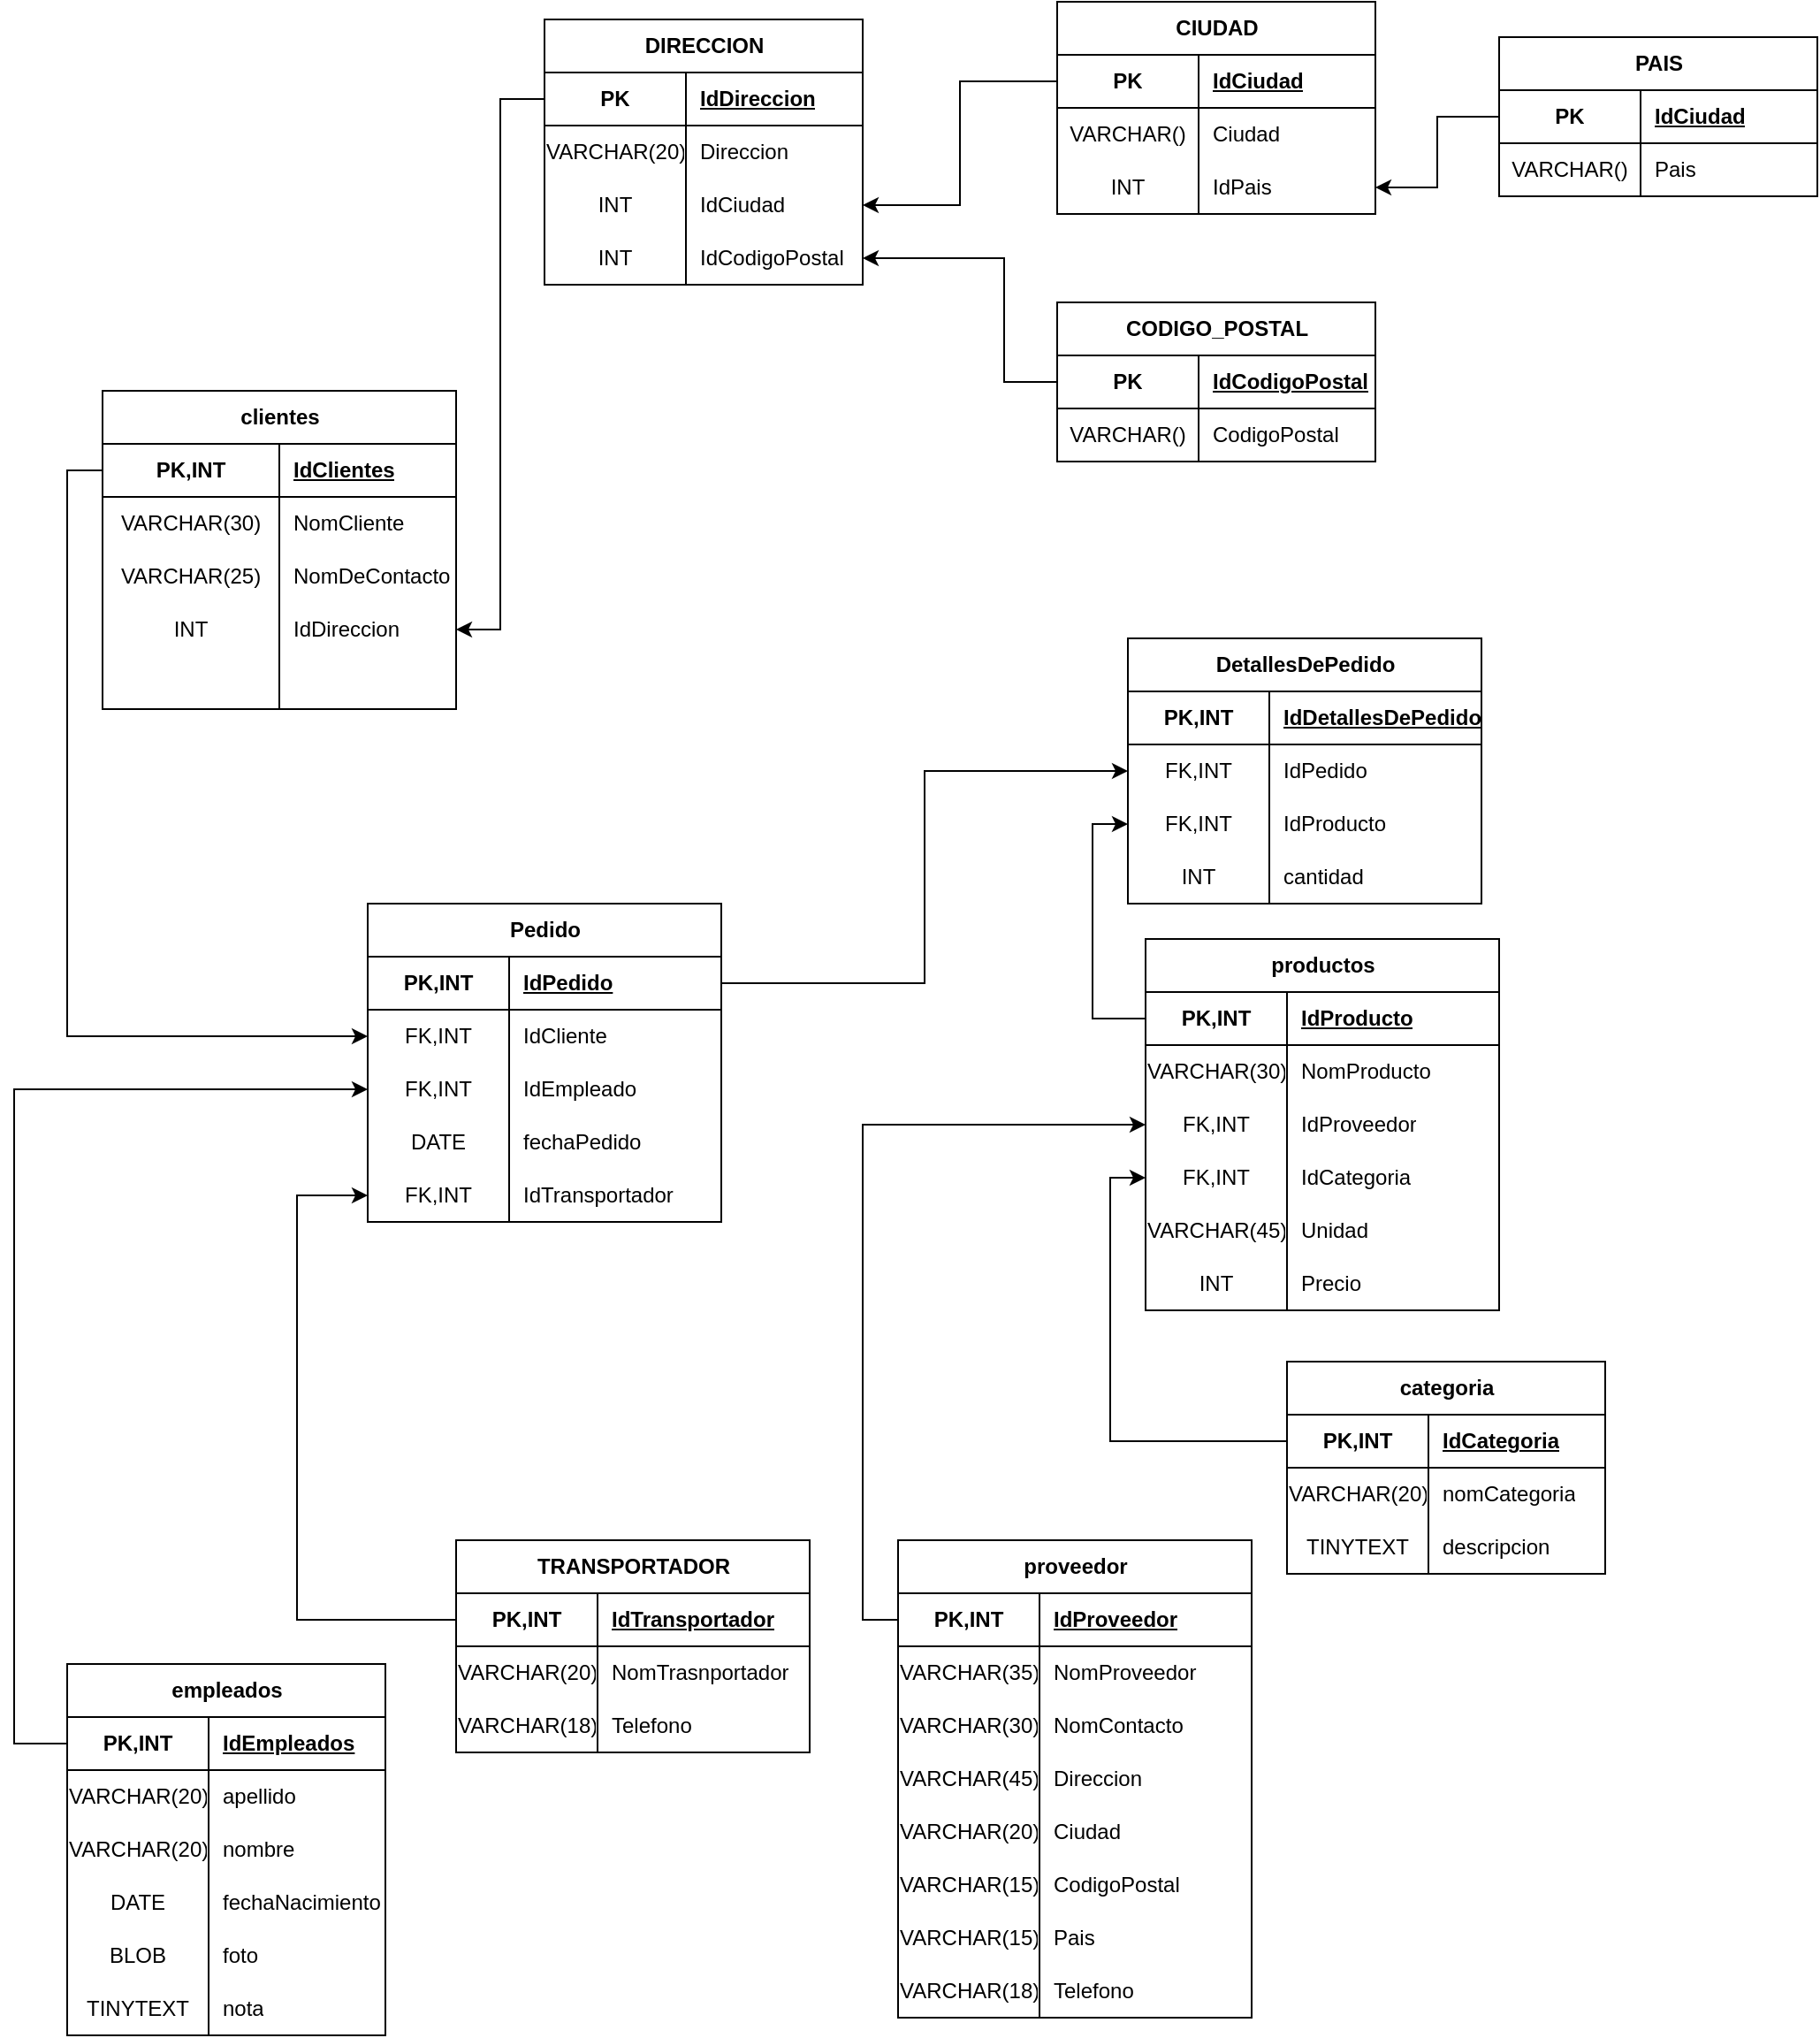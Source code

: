 <mxfile version="23.1.6" type="github">
  <diagram name="Página-1" id="xwMd13wjsxMWqswA_Vt8">
    <mxGraphModel dx="1009" dy="542" grid="1" gridSize="10" guides="1" tooltips="1" connect="1" arrows="1" fold="1" page="1" pageScale="1" pageWidth="827" pageHeight="1169" math="0" shadow="0">
      <root>
        <mxCell id="0" />
        <mxCell id="1" parent="0" />
        <mxCell id="ciJDyAzrTg6kJwLugXkb-23" value="clientes" style="shape=table;startSize=30;container=1;collapsible=1;childLayout=tableLayout;fixedRows=1;rowLines=0;fontStyle=1;align=center;resizeLast=1;html=1;" parent="1" vertex="1">
          <mxGeometry x="170" y="230" width="200" height="180" as="geometry">
            <mxRectangle x="190" y="20" width="90" height="30" as="alternateBounds" />
          </mxGeometry>
        </mxCell>
        <mxCell id="ciJDyAzrTg6kJwLugXkb-24" value="" style="shape=tableRow;horizontal=0;startSize=0;swimlaneHead=0;swimlaneBody=0;fillColor=none;collapsible=0;dropTarget=0;points=[[0,0.5],[1,0.5]];portConstraint=eastwest;top=0;left=0;right=0;bottom=1;" parent="ciJDyAzrTg6kJwLugXkb-23" vertex="1">
          <mxGeometry y="30" width="200" height="30" as="geometry" />
        </mxCell>
        <mxCell id="ciJDyAzrTg6kJwLugXkb-25" value="PK,INT" style="shape=partialRectangle;connectable=0;fillColor=none;top=0;left=0;bottom=0;right=0;fontStyle=1;overflow=hidden;whiteSpace=wrap;html=1;" parent="ciJDyAzrTg6kJwLugXkb-24" vertex="1">
          <mxGeometry width="100" height="30" as="geometry">
            <mxRectangle width="100" height="30" as="alternateBounds" />
          </mxGeometry>
        </mxCell>
        <mxCell id="ciJDyAzrTg6kJwLugXkb-26" value="IdClientes" style="shape=partialRectangle;connectable=0;fillColor=none;top=0;left=0;bottom=0;right=0;align=left;spacingLeft=6;fontStyle=5;overflow=hidden;whiteSpace=wrap;html=1;" parent="ciJDyAzrTg6kJwLugXkb-24" vertex="1">
          <mxGeometry x="100" width="100" height="30" as="geometry">
            <mxRectangle width="100" height="30" as="alternateBounds" />
          </mxGeometry>
        </mxCell>
        <mxCell id="ciJDyAzrTg6kJwLugXkb-27" value="" style="shape=tableRow;horizontal=0;startSize=0;swimlaneHead=0;swimlaneBody=0;fillColor=none;collapsible=0;dropTarget=0;points=[[0,0.5],[1,0.5]];portConstraint=eastwest;top=0;left=0;right=0;bottom=0;" parent="ciJDyAzrTg6kJwLugXkb-23" vertex="1">
          <mxGeometry y="60" width="200" height="30" as="geometry" />
        </mxCell>
        <mxCell id="ciJDyAzrTg6kJwLugXkb-28" value="VARCHAR(30)" style="shape=partialRectangle;connectable=0;fillColor=none;top=0;left=0;bottom=0;right=0;editable=1;overflow=hidden;whiteSpace=wrap;html=1;" parent="ciJDyAzrTg6kJwLugXkb-27" vertex="1">
          <mxGeometry width="100" height="30" as="geometry">
            <mxRectangle width="100" height="30" as="alternateBounds" />
          </mxGeometry>
        </mxCell>
        <mxCell id="ciJDyAzrTg6kJwLugXkb-29" value="NomCliente" style="shape=partialRectangle;connectable=0;fillColor=none;top=0;left=0;bottom=0;right=0;align=left;spacingLeft=6;overflow=hidden;whiteSpace=wrap;html=1;" parent="ciJDyAzrTg6kJwLugXkb-27" vertex="1">
          <mxGeometry x="100" width="100" height="30" as="geometry">
            <mxRectangle width="100" height="30" as="alternateBounds" />
          </mxGeometry>
        </mxCell>
        <mxCell id="ciJDyAzrTg6kJwLugXkb-30" value="" style="shape=tableRow;horizontal=0;startSize=0;swimlaneHead=0;swimlaneBody=0;fillColor=none;collapsible=0;dropTarget=0;points=[[0,0.5],[1,0.5]];portConstraint=eastwest;top=0;left=0;right=0;bottom=0;" parent="ciJDyAzrTg6kJwLugXkb-23" vertex="1">
          <mxGeometry y="90" width="200" height="30" as="geometry" />
        </mxCell>
        <mxCell id="ciJDyAzrTg6kJwLugXkb-31" value="VARCHAR(25)" style="shape=partialRectangle;connectable=0;fillColor=none;top=0;left=0;bottom=0;right=0;editable=1;overflow=hidden;whiteSpace=wrap;html=1;" parent="ciJDyAzrTg6kJwLugXkb-30" vertex="1">
          <mxGeometry width="100" height="30" as="geometry">
            <mxRectangle width="100" height="30" as="alternateBounds" />
          </mxGeometry>
        </mxCell>
        <mxCell id="ciJDyAzrTg6kJwLugXkb-32" value="NomDeContacto" style="shape=partialRectangle;connectable=0;fillColor=none;top=0;left=0;bottom=0;right=0;align=left;spacingLeft=6;overflow=hidden;whiteSpace=wrap;html=1;" parent="ciJDyAzrTg6kJwLugXkb-30" vertex="1">
          <mxGeometry x="100" width="100" height="30" as="geometry">
            <mxRectangle width="100" height="30" as="alternateBounds" />
          </mxGeometry>
        </mxCell>
        <mxCell id="ciJDyAzrTg6kJwLugXkb-33" value="" style="shape=tableRow;horizontal=0;startSize=0;swimlaneHead=0;swimlaneBody=0;fillColor=none;collapsible=0;dropTarget=0;points=[[0,0.5],[1,0.5]];portConstraint=eastwest;top=0;left=0;right=0;bottom=0;" parent="ciJDyAzrTg6kJwLugXkb-23" vertex="1">
          <mxGeometry y="120" width="200" height="30" as="geometry" />
        </mxCell>
        <mxCell id="ciJDyAzrTg6kJwLugXkb-34" value="INT" style="shape=partialRectangle;connectable=0;fillColor=none;top=0;left=0;bottom=0;right=0;editable=1;overflow=hidden;whiteSpace=wrap;html=1;" parent="ciJDyAzrTg6kJwLugXkb-33" vertex="1">
          <mxGeometry width="100" height="30" as="geometry">
            <mxRectangle width="100" height="30" as="alternateBounds" />
          </mxGeometry>
        </mxCell>
        <mxCell id="ciJDyAzrTg6kJwLugXkb-35" value="IdDireccion" style="shape=partialRectangle;connectable=0;fillColor=none;top=0;left=0;bottom=0;right=0;align=left;spacingLeft=6;overflow=hidden;whiteSpace=wrap;html=1;" parent="ciJDyAzrTg6kJwLugXkb-33" vertex="1">
          <mxGeometry x="100" width="100" height="30" as="geometry">
            <mxRectangle width="100" height="30" as="alternateBounds" />
          </mxGeometry>
        </mxCell>
        <mxCell id="ciJDyAzrTg6kJwLugXkb-54" style="shape=tableRow;horizontal=0;startSize=0;swimlaneHead=0;swimlaneBody=0;fillColor=none;collapsible=0;dropTarget=0;points=[[0,0.5],[1,0.5]];portConstraint=eastwest;top=0;left=0;right=0;bottom=0;" parent="ciJDyAzrTg6kJwLugXkb-23" vertex="1">
          <mxGeometry y="150" width="200" height="30" as="geometry" />
        </mxCell>
        <mxCell id="ciJDyAzrTg6kJwLugXkb-55" value="" style="shape=partialRectangle;connectable=0;fillColor=none;top=0;left=0;bottom=0;right=0;editable=1;overflow=hidden;whiteSpace=wrap;html=1;" parent="ciJDyAzrTg6kJwLugXkb-54" vertex="1">
          <mxGeometry width="100" height="30" as="geometry">
            <mxRectangle width="100" height="30" as="alternateBounds" />
          </mxGeometry>
        </mxCell>
        <mxCell id="ciJDyAzrTg6kJwLugXkb-56" value="" style="shape=partialRectangle;connectable=0;fillColor=none;top=0;left=0;bottom=0;right=0;align=left;spacingLeft=6;overflow=hidden;whiteSpace=wrap;html=1;" parent="ciJDyAzrTg6kJwLugXkb-54" vertex="1">
          <mxGeometry x="100" width="100" height="30" as="geometry">
            <mxRectangle width="100" height="30" as="alternateBounds" />
          </mxGeometry>
        </mxCell>
        <mxCell id="ciJDyAzrTg6kJwLugXkb-63" value="categoria" style="shape=table;startSize=30;container=1;collapsible=1;childLayout=tableLayout;fixedRows=1;rowLines=0;fontStyle=1;align=center;resizeLast=1;html=1;" parent="1" vertex="1">
          <mxGeometry x="840" y="779" width="180" height="120" as="geometry">
            <mxRectangle x="70" y="20" width="90" height="30" as="alternateBounds" />
          </mxGeometry>
        </mxCell>
        <mxCell id="ciJDyAzrTg6kJwLugXkb-64" value="" style="shape=tableRow;horizontal=0;startSize=0;swimlaneHead=0;swimlaneBody=0;fillColor=none;collapsible=0;dropTarget=0;points=[[0,0.5],[1,0.5]];portConstraint=eastwest;top=0;left=0;right=0;bottom=1;" parent="ciJDyAzrTg6kJwLugXkb-63" vertex="1">
          <mxGeometry y="30" width="180" height="30" as="geometry" />
        </mxCell>
        <mxCell id="ciJDyAzrTg6kJwLugXkb-65" value="PK,INT" style="shape=partialRectangle;connectable=0;fillColor=none;top=0;left=0;bottom=0;right=0;fontStyle=1;overflow=hidden;whiteSpace=wrap;html=1;" parent="ciJDyAzrTg6kJwLugXkb-64" vertex="1">
          <mxGeometry width="80" height="30" as="geometry">
            <mxRectangle width="80" height="30" as="alternateBounds" />
          </mxGeometry>
        </mxCell>
        <mxCell id="ciJDyAzrTg6kJwLugXkb-66" value="IdCategoria" style="shape=partialRectangle;connectable=0;fillColor=none;top=0;left=0;bottom=0;right=0;align=left;spacingLeft=6;fontStyle=5;overflow=hidden;whiteSpace=wrap;html=1;" parent="ciJDyAzrTg6kJwLugXkb-64" vertex="1">
          <mxGeometry x="80" width="100" height="30" as="geometry">
            <mxRectangle width="100" height="30" as="alternateBounds" />
          </mxGeometry>
        </mxCell>
        <mxCell id="ciJDyAzrTg6kJwLugXkb-67" value="" style="shape=tableRow;horizontal=0;startSize=0;swimlaneHead=0;swimlaneBody=0;fillColor=none;collapsible=0;dropTarget=0;points=[[0,0.5],[1,0.5]];portConstraint=eastwest;top=0;left=0;right=0;bottom=0;" parent="ciJDyAzrTg6kJwLugXkb-63" vertex="1">
          <mxGeometry y="60" width="180" height="30" as="geometry" />
        </mxCell>
        <mxCell id="ciJDyAzrTg6kJwLugXkb-68" value="VARCHAR(20)" style="shape=partialRectangle;connectable=0;fillColor=none;top=0;left=0;bottom=0;right=0;editable=1;overflow=hidden;whiteSpace=wrap;html=1;" parent="ciJDyAzrTg6kJwLugXkb-67" vertex="1">
          <mxGeometry width="80" height="30" as="geometry">
            <mxRectangle width="80" height="30" as="alternateBounds" />
          </mxGeometry>
        </mxCell>
        <mxCell id="ciJDyAzrTg6kJwLugXkb-69" value="nomCategoria" style="shape=partialRectangle;connectable=0;fillColor=none;top=0;left=0;bottom=0;right=0;align=left;spacingLeft=6;overflow=hidden;whiteSpace=wrap;html=1;" parent="ciJDyAzrTg6kJwLugXkb-67" vertex="1">
          <mxGeometry x="80" width="100" height="30" as="geometry">
            <mxRectangle width="100" height="30" as="alternateBounds" />
          </mxGeometry>
        </mxCell>
        <mxCell id="ciJDyAzrTg6kJwLugXkb-70" value="" style="shape=tableRow;horizontal=0;startSize=0;swimlaneHead=0;swimlaneBody=0;fillColor=none;collapsible=0;dropTarget=0;points=[[0,0.5],[1,0.5]];portConstraint=eastwest;top=0;left=0;right=0;bottom=0;" parent="ciJDyAzrTg6kJwLugXkb-63" vertex="1">
          <mxGeometry y="90" width="180" height="30" as="geometry" />
        </mxCell>
        <mxCell id="ciJDyAzrTg6kJwLugXkb-71" value="TINYTEXT" style="shape=partialRectangle;connectable=0;fillColor=none;top=0;left=0;bottom=0;right=0;editable=1;overflow=hidden;whiteSpace=wrap;html=1;" parent="ciJDyAzrTg6kJwLugXkb-70" vertex="1">
          <mxGeometry width="80" height="30" as="geometry">
            <mxRectangle width="80" height="30" as="alternateBounds" />
          </mxGeometry>
        </mxCell>
        <mxCell id="ciJDyAzrTg6kJwLugXkb-72" value="descripcion" style="shape=partialRectangle;connectable=0;fillColor=none;top=0;left=0;bottom=0;right=0;align=left;spacingLeft=6;overflow=hidden;whiteSpace=wrap;html=1;" parent="ciJDyAzrTg6kJwLugXkb-70" vertex="1">
          <mxGeometry x="80" width="100" height="30" as="geometry">
            <mxRectangle width="100" height="30" as="alternateBounds" />
          </mxGeometry>
        </mxCell>
        <mxCell id="ciJDyAzrTg6kJwLugXkb-79" value="empleados" style="shape=table;startSize=30;container=1;collapsible=1;childLayout=tableLayout;fixedRows=1;rowLines=0;fontStyle=1;align=center;resizeLast=1;html=1;" parent="1" vertex="1">
          <mxGeometry x="150" y="950" width="180" height="210" as="geometry">
            <mxRectangle x="300" y="20" width="100" height="30" as="alternateBounds" />
          </mxGeometry>
        </mxCell>
        <mxCell id="ciJDyAzrTg6kJwLugXkb-80" value="" style="shape=tableRow;horizontal=0;startSize=0;swimlaneHead=0;swimlaneBody=0;fillColor=none;collapsible=0;dropTarget=0;points=[[0,0.5],[1,0.5]];portConstraint=eastwest;top=0;left=0;right=0;bottom=1;" parent="ciJDyAzrTg6kJwLugXkb-79" vertex="1">
          <mxGeometry y="30" width="180" height="30" as="geometry" />
        </mxCell>
        <mxCell id="ciJDyAzrTg6kJwLugXkb-81" value="PK,INT" style="shape=partialRectangle;connectable=0;fillColor=none;top=0;left=0;bottom=0;right=0;fontStyle=1;overflow=hidden;whiteSpace=wrap;html=1;" parent="ciJDyAzrTg6kJwLugXkb-80" vertex="1">
          <mxGeometry width="80" height="30" as="geometry">
            <mxRectangle width="80" height="30" as="alternateBounds" />
          </mxGeometry>
        </mxCell>
        <mxCell id="ciJDyAzrTg6kJwLugXkb-82" value="IdEmpleados" style="shape=partialRectangle;connectable=0;fillColor=none;top=0;left=0;bottom=0;right=0;align=left;spacingLeft=6;fontStyle=5;overflow=hidden;whiteSpace=wrap;html=1;" parent="ciJDyAzrTg6kJwLugXkb-80" vertex="1">
          <mxGeometry x="80" width="100" height="30" as="geometry">
            <mxRectangle width="100" height="30" as="alternateBounds" />
          </mxGeometry>
        </mxCell>
        <mxCell id="ciJDyAzrTg6kJwLugXkb-83" value="" style="shape=tableRow;horizontal=0;startSize=0;swimlaneHead=0;swimlaneBody=0;fillColor=none;collapsible=0;dropTarget=0;points=[[0,0.5],[1,0.5]];portConstraint=eastwest;top=0;left=0;right=0;bottom=0;" parent="ciJDyAzrTg6kJwLugXkb-79" vertex="1">
          <mxGeometry y="60" width="180" height="30" as="geometry" />
        </mxCell>
        <mxCell id="ciJDyAzrTg6kJwLugXkb-84" value="VARCHAR(20)" style="shape=partialRectangle;connectable=0;fillColor=none;top=0;left=0;bottom=0;right=0;editable=1;overflow=hidden;whiteSpace=wrap;html=1;" parent="ciJDyAzrTg6kJwLugXkb-83" vertex="1">
          <mxGeometry width="80" height="30" as="geometry">
            <mxRectangle width="80" height="30" as="alternateBounds" />
          </mxGeometry>
        </mxCell>
        <mxCell id="ciJDyAzrTg6kJwLugXkb-85" value="apellido" style="shape=partialRectangle;connectable=0;fillColor=none;top=0;left=0;bottom=0;right=0;align=left;spacingLeft=6;overflow=hidden;whiteSpace=wrap;html=1;" parent="ciJDyAzrTg6kJwLugXkb-83" vertex="1">
          <mxGeometry x="80" width="100" height="30" as="geometry">
            <mxRectangle width="100" height="30" as="alternateBounds" />
          </mxGeometry>
        </mxCell>
        <mxCell id="ciJDyAzrTg6kJwLugXkb-86" value="" style="shape=tableRow;horizontal=0;startSize=0;swimlaneHead=0;swimlaneBody=0;fillColor=none;collapsible=0;dropTarget=0;points=[[0,0.5],[1,0.5]];portConstraint=eastwest;top=0;left=0;right=0;bottom=0;" parent="ciJDyAzrTg6kJwLugXkb-79" vertex="1">
          <mxGeometry y="90" width="180" height="30" as="geometry" />
        </mxCell>
        <mxCell id="ciJDyAzrTg6kJwLugXkb-87" value="VARCHAR(20)" style="shape=partialRectangle;connectable=0;fillColor=none;top=0;left=0;bottom=0;right=0;editable=1;overflow=hidden;whiteSpace=wrap;html=1;" parent="ciJDyAzrTg6kJwLugXkb-86" vertex="1">
          <mxGeometry width="80" height="30" as="geometry">
            <mxRectangle width="80" height="30" as="alternateBounds" />
          </mxGeometry>
        </mxCell>
        <mxCell id="ciJDyAzrTg6kJwLugXkb-88" value="nombre" style="shape=partialRectangle;connectable=0;fillColor=none;top=0;left=0;bottom=0;right=0;align=left;spacingLeft=6;overflow=hidden;whiteSpace=wrap;html=1;" parent="ciJDyAzrTg6kJwLugXkb-86" vertex="1">
          <mxGeometry x="80" width="100" height="30" as="geometry">
            <mxRectangle width="100" height="30" as="alternateBounds" />
          </mxGeometry>
        </mxCell>
        <mxCell id="ciJDyAzrTg6kJwLugXkb-89" value="" style="shape=tableRow;horizontal=0;startSize=0;swimlaneHead=0;swimlaneBody=0;fillColor=none;collapsible=0;dropTarget=0;points=[[0,0.5],[1,0.5]];portConstraint=eastwest;top=0;left=0;right=0;bottom=0;" parent="ciJDyAzrTg6kJwLugXkb-79" vertex="1">
          <mxGeometry y="120" width="180" height="30" as="geometry" />
        </mxCell>
        <mxCell id="ciJDyAzrTg6kJwLugXkb-90" value="DATE" style="shape=partialRectangle;connectable=0;fillColor=none;top=0;left=0;bottom=0;right=0;editable=1;overflow=hidden;whiteSpace=wrap;html=1;" parent="ciJDyAzrTg6kJwLugXkb-89" vertex="1">
          <mxGeometry width="80" height="30" as="geometry">
            <mxRectangle width="80" height="30" as="alternateBounds" />
          </mxGeometry>
        </mxCell>
        <mxCell id="ciJDyAzrTg6kJwLugXkb-91" value="fechaNacimiento" style="shape=partialRectangle;connectable=0;fillColor=none;top=0;left=0;bottom=0;right=0;align=left;spacingLeft=6;overflow=hidden;whiteSpace=wrap;html=1;" parent="ciJDyAzrTg6kJwLugXkb-89" vertex="1">
          <mxGeometry x="80" width="100" height="30" as="geometry">
            <mxRectangle width="100" height="30" as="alternateBounds" />
          </mxGeometry>
        </mxCell>
        <mxCell id="ciJDyAzrTg6kJwLugXkb-92" value="" style="shape=tableRow;horizontal=0;startSize=0;swimlaneHead=0;swimlaneBody=0;fillColor=none;collapsible=0;dropTarget=0;points=[[0,0.5],[1,0.5]];portConstraint=eastwest;top=0;left=0;right=0;bottom=0;" parent="ciJDyAzrTg6kJwLugXkb-79" vertex="1">
          <mxGeometry y="150" width="180" height="30" as="geometry" />
        </mxCell>
        <mxCell id="ciJDyAzrTg6kJwLugXkb-93" value="BLOB" style="shape=partialRectangle;connectable=0;fillColor=none;top=0;left=0;bottom=0;right=0;editable=1;overflow=hidden;whiteSpace=wrap;html=1;" parent="ciJDyAzrTg6kJwLugXkb-92" vertex="1">
          <mxGeometry width="80" height="30" as="geometry">
            <mxRectangle width="80" height="30" as="alternateBounds" />
          </mxGeometry>
        </mxCell>
        <mxCell id="ciJDyAzrTg6kJwLugXkb-94" value="foto" style="shape=partialRectangle;connectable=0;fillColor=none;top=0;left=0;bottom=0;right=0;align=left;spacingLeft=6;overflow=hidden;whiteSpace=wrap;html=1;" parent="ciJDyAzrTg6kJwLugXkb-92" vertex="1">
          <mxGeometry x="80" width="100" height="30" as="geometry">
            <mxRectangle width="100" height="30" as="alternateBounds" />
          </mxGeometry>
        </mxCell>
        <mxCell id="ciJDyAzrTg6kJwLugXkb-95" value="" style="shape=tableRow;horizontal=0;startSize=0;swimlaneHead=0;swimlaneBody=0;fillColor=none;collapsible=0;dropTarget=0;points=[[0,0.5],[1,0.5]];portConstraint=eastwest;top=0;left=0;right=0;bottom=0;" parent="ciJDyAzrTg6kJwLugXkb-79" vertex="1">
          <mxGeometry y="180" width="180" height="30" as="geometry" />
        </mxCell>
        <mxCell id="ciJDyAzrTg6kJwLugXkb-96" value="TINYTEXT" style="shape=partialRectangle;connectable=0;fillColor=none;top=0;left=0;bottom=0;right=0;editable=1;overflow=hidden;whiteSpace=wrap;html=1;" parent="ciJDyAzrTg6kJwLugXkb-95" vertex="1">
          <mxGeometry width="80" height="30" as="geometry">
            <mxRectangle width="80" height="30" as="alternateBounds" />
          </mxGeometry>
        </mxCell>
        <mxCell id="ciJDyAzrTg6kJwLugXkb-97" value="nota" style="shape=partialRectangle;connectable=0;fillColor=none;top=0;left=0;bottom=0;right=0;align=left;spacingLeft=6;overflow=hidden;whiteSpace=wrap;html=1;" parent="ciJDyAzrTg6kJwLugXkb-95" vertex="1">
          <mxGeometry x="80" width="100" height="30" as="geometry">
            <mxRectangle width="100" height="30" as="alternateBounds" />
          </mxGeometry>
        </mxCell>
        <mxCell id="ciJDyAzrTg6kJwLugXkb-111" value="DetallesDePedido" style="shape=table;startSize=30;container=1;collapsible=1;childLayout=tableLayout;fixedRows=1;rowLines=0;fontStyle=1;align=center;resizeLast=1;html=1;" parent="1" vertex="1">
          <mxGeometry x="750" y="370" width="200" height="150" as="geometry">
            <mxRectangle x="300" y="180" width="100" height="30" as="alternateBounds" />
          </mxGeometry>
        </mxCell>
        <mxCell id="ciJDyAzrTg6kJwLugXkb-112" value="" style="shape=tableRow;horizontal=0;startSize=0;swimlaneHead=0;swimlaneBody=0;fillColor=none;collapsible=0;dropTarget=0;points=[[0,0.5],[1,0.5]];portConstraint=eastwest;top=0;left=0;right=0;bottom=1;" parent="ciJDyAzrTg6kJwLugXkb-111" vertex="1">
          <mxGeometry y="30" width="200" height="30" as="geometry" />
        </mxCell>
        <mxCell id="ciJDyAzrTg6kJwLugXkb-113" value="PK,INT" style="shape=partialRectangle;connectable=0;fillColor=none;top=0;left=0;bottom=0;right=0;fontStyle=1;overflow=hidden;whiteSpace=wrap;html=1;" parent="ciJDyAzrTg6kJwLugXkb-112" vertex="1">
          <mxGeometry width="80" height="30" as="geometry">
            <mxRectangle width="80" height="30" as="alternateBounds" />
          </mxGeometry>
        </mxCell>
        <mxCell id="ciJDyAzrTg6kJwLugXkb-114" value="IdDetallesDePedido" style="shape=partialRectangle;connectable=0;fillColor=none;top=0;left=0;bottom=0;right=0;align=left;spacingLeft=6;fontStyle=5;overflow=hidden;whiteSpace=wrap;html=1;" parent="ciJDyAzrTg6kJwLugXkb-112" vertex="1">
          <mxGeometry x="80" width="120" height="30" as="geometry">
            <mxRectangle width="120" height="30" as="alternateBounds" />
          </mxGeometry>
        </mxCell>
        <mxCell id="ciJDyAzrTg6kJwLugXkb-115" value="" style="shape=tableRow;horizontal=0;startSize=0;swimlaneHead=0;swimlaneBody=0;fillColor=none;collapsible=0;dropTarget=0;points=[[0,0.5],[1,0.5]];portConstraint=eastwest;top=0;left=0;right=0;bottom=0;" parent="ciJDyAzrTg6kJwLugXkb-111" vertex="1">
          <mxGeometry y="60" width="200" height="30" as="geometry" />
        </mxCell>
        <mxCell id="ciJDyAzrTg6kJwLugXkb-116" value="FK,INT" style="shape=partialRectangle;connectable=0;fillColor=none;top=0;left=0;bottom=0;right=0;editable=1;overflow=hidden;whiteSpace=wrap;html=1;" parent="ciJDyAzrTg6kJwLugXkb-115" vertex="1">
          <mxGeometry width="80" height="30" as="geometry">
            <mxRectangle width="80" height="30" as="alternateBounds" />
          </mxGeometry>
        </mxCell>
        <mxCell id="ciJDyAzrTg6kJwLugXkb-117" value="IdPedido" style="shape=partialRectangle;connectable=0;fillColor=none;top=0;left=0;bottom=0;right=0;align=left;spacingLeft=6;overflow=hidden;whiteSpace=wrap;html=1;" parent="ciJDyAzrTg6kJwLugXkb-115" vertex="1">
          <mxGeometry x="80" width="120" height="30" as="geometry">
            <mxRectangle width="120" height="30" as="alternateBounds" />
          </mxGeometry>
        </mxCell>
        <mxCell id="ciJDyAzrTg6kJwLugXkb-118" value="" style="shape=tableRow;horizontal=0;startSize=0;swimlaneHead=0;swimlaneBody=0;fillColor=none;collapsible=0;dropTarget=0;points=[[0,0.5],[1,0.5]];portConstraint=eastwest;top=0;left=0;right=0;bottom=0;" parent="ciJDyAzrTg6kJwLugXkb-111" vertex="1">
          <mxGeometry y="90" width="200" height="30" as="geometry" />
        </mxCell>
        <mxCell id="ciJDyAzrTg6kJwLugXkb-119" value="FK,INT" style="shape=partialRectangle;connectable=0;fillColor=none;top=0;left=0;bottom=0;right=0;editable=1;overflow=hidden;whiteSpace=wrap;html=1;" parent="ciJDyAzrTg6kJwLugXkb-118" vertex="1">
          <mxGeometry width="80" height="30" as="geometry">
            <mxRectangle width="80" height="30" as="alternateBounds" />
          </mxGeometry>
        </mxCell>
        <mxCell id="ciJDyAzrTg6kJwLugXkb-120" value="IdProducto" style="shape=partialRectangle;connectable=0;fillColor=none;top=0;left=0;bottom=0;right=0;align=left;spacingLeft=6;overflow=hidden;whiteSpace=wrap;html=1;" parent="ciJDyAzrTg6kJwLugXkb-118" vertex="1">
          <mxGeometry x="80" width="120" height="30" as="geometry">
            <mxRectangle width="120" height="30" as="alternateBounds" />
          </mxGeometry>
        </mxCell>
        <mxCell id="ciJDyAzrTg6kJwLugXkb-121" value="" style="shape=tableRow;horizontal=0;startSize=0;swimlaneHead=0;swimlaneBody=0;fillColor=none;collapsible=0;dropTarget=0;points=[[0,0.5],[1,0.5]];portConstraint=eastwest;top=0;left=0;right=0;bottom=0;" parent="ciJDyAzrTg6kJwLugXkb-111" vertex="1">
          <mxGeometry y="120" width="200" height="30" as="geometry" />
        </mxCell>
        <mxCell id="ciJDyAzrTg6kJwLugXkb-122" value="INT" style="shape=partialRectangle;connectable=0;fillColor=none;top=0;left=0;bottom=0;right=0;editable=1;overflow=hidden;whiteSpace=wrap;html=1;" parent="ciJDyAzrTg6kJwLugXkb-121" vertex="1">
          <mxGeometry width="80" height="30" as="geometry">
            <mxRectangle width="80" height="30" as="alternateBounds" />
          </mxGeometry>
        </mxCell>
        <mxCell id="ciJDyAzrTg6kJwLugXkb-123" value="cantidad" style="shape=partialRectangle;connectable=0;fillColor=none;top=0;left=0;bottom=0;right=0;align=left;spacingLeft=6;overflow=hidden;whiteSpace=wrap;html=1;" parent="ciJDyAzrTg6kJwLugXkb-121" vertex="1">
          <mxGeometry x="80" width="120" height="30" as="geometry">
            <mxRectangle width="120" height="30" as="alternateBounds" />
          </mxGeometry>
        </mxCell>
        <mxCell id="ciJDyAzrTg6kJwLugXkb-130" value="Pedido" style="shape=table;startSize=30;container=1;collapsible=1;childLayout=tableLayout;fixedRows=1;rowLines=0;fontStyle=1;align=center;resizeLast=1;html=1;" parent="1" vertex="1">
          <mxGeometry x="320" y="520" width="200" height="180" as="geometry">
            <mxRectangle x="540" y="20" width="100" height="30" as="alternateBounds" />
          </mxGeometry>
        </mxCell>
        <mxCell id="ciJDyAzrTg6kJwLugXkb-131" value="" style="shape=tableRow;horizontal=0;startSize=0;swimlaneHead=0;swimlaneBody=0;fillColor=none;collapsible=0;dropTarget=0;points=[[0,0.5],[1,0.5]];portConstraint=eastwest;top=0;left=0;right=0;bottom=1;" parent="ciJDyAzrTg6kJwLugXkb-130" vertex="1">
          <mxGeometry y="30" width="200" height="30" as="geometry" />
        </mxCell>
        <mxCell id="ciJDyAzrTg6kJwLugXkb-132" value="PK,INT" style="shape=partialRectangle;connectable=0;fillColor=none;top=0;left=0;bottom=0;right=0;fontStyle=1;overflow=hidden;whiteSpace=wrap;html=1;" parent="ciJDyAzrTg6kJwLugXkb-131" vertex="1">
          <mxGeometry width="80" height="30" as="geometry">
            <mxRectangle width="80" height="30" as="alternateBounds" />
          </mxGeometry>
        </mxCell>
        <mxCell id="ciJDyAzrTg6kJwLugXkb-133" value="IdPedido" style="shape=partialRectangle;connectable=0;fillColor=none;top=0;left=0;bottom=0;right=0;align=left;spacingLeft=6;fontStyle=5;overflow=hidden;whiteSpace=wrap;html=1;" parent="ciJDyAzrTg6kJwLugXkb-131" vertex="1">
          <mxGeometry x="80" width="120" height="30" as="geometry">
            <mxRectangle width="120" height="30" as="alternateBounds" />
          </mxGeometry>
        </mxCell>
        <mxCell id="ciJDyAzrTg6kJwLugXkb-134" value="" style="shape=tableRow;horizontal=0;startSize=0;swimlaneHead=0;swimlaneBody=0;fillColor=none;collapsible=0;dropTarget=0;points=[[0,0.5],[1,0.5]];portConstraint=eastwest;top=0;left=0;right=0;bottom=0;" parent="ciJDyAzrTg6kJwLugXkb-130" vertex="1">
          <mxGeometry y="60" width="200" height="30" as="geometry" />
        </mxCell>
        <mxCell id="ciJDyAzrTg6kJwLugXkb-135" value="FK,INT" style="shape=partialRectangle;connectable=0;fillColor=none;top=0;left=0;bottom=0;right=0;editable=1;overflow=hidden;whiteSpace=wrap;html=1;" parent="ciJDyAzrTg6kJwLugXkb-134" vertex="1">
          <mxGeometry width="80" height="30" as="geometry">
            <mxRectangle width="80" height="30" as="alternateBounds" />
          </mxGeometry>
        </mxCell>
        <mxCell id="ciJDyAzrTg6kJwLugXkb-136" value="IdCliente" style="shape=partialRectangle;connectable=0;fillColor=none;top=0;left=0;bottom=0;right=0;align=left;spacingLeft=6;overflow=hidden;whiteSpace=wrap;html=1;" parent="ciJDyAzrTg6kJwLugXkb-134" vertex="1">
          <mxGeometry x="80" width="120" height="30" as="geometry">
            <mxRectangle width="120" height="30" as="alternateBounds" />
          </mxGeometry>
        </mxCell>
        <mxCell id="ciJDyAzrTg6kJwLugXkb-137" value="" style="shape=tableRow;horizontal=0;startSize=0;swimlaneHead=0;swimlaneBody=0;fillColor=none;collapsible=0;dropTarget=0;points=[[0,0.5],[1,0.5]];portConstraint=eastwest;top=0;left=0;right=0;bottom=0;" parent="ciJDyAzrTg6kJwLugXkb-130" vertex="1">
          <mxGeometry y="90" width="200" height="30" as="geometry" />
        </mxCell>
        <mxCell id="ciJDyAzrTg6kJwLugXkb-138" value="FK,INT" style="shape=partialRectangle;connectable=0;fillColor=none;top=0;left=0;bottom=0;right=0;editable=1;overflow=hidden;whiteSpace=wrap;html=1;" parent="ciJDyAzrTg6kJwLugXkb-137" vertex="1">
          <mxGeometry width="80" height="30" as="geometry">
            <mxRectangle width="80" height="30" as="alternateBounds" />
          </mxGeometry>
        </mxCell>
        <mxCell id="ciJDyAzrTg6kJwLugXkb-139" value="IdEmpleado" style="shape=partialRectangle;connectable=0;fillColor=none;top=0;left=0;bottom=0;right=0;align=left;spacingLeft=6;overflow=hidden;whiteSpace=wrap;html=1;" parent="ciJDyAzrTg6kJwLugXkb-137" vertex="1">
          <mxGeometry x="80" width="120" height="30" as="geometry">
            <mxRectangle width="120" height="30" as="alternateBounds" />
          </mxGeometry>
        </mxCell>
        <mxCell id="ciJDyAzrTg6kJwLugXkb-140" value="" style="shape=tableRow;horizontal=0;startSize=0;swimlaneHead=0;swimlaneBody=0;fillColor=none;collapsible=0;dropTarget=0;points=[[0,0.5],[1,0.5]];portConstraint=eastwest;top=0;left=0;right=0;bottom=0;" parent="ciJDyAzrTg6kJwLugXkb-130" vertex="1">
          <mxGeometry y="120" width="200" height="30" as="geometry" />
        </mxCell>
        <mxCell id="ciJDyAzrTg6kJwLugXkb-141" value="DATE" style="shape=partialRectangle;connectable=0;fillColor=none;top=0;left=0;bottom=0;right=0;editable=1;overflow=hidden;whiteSpace=wrap;html=1;" parent="ciJDyAzrTg6kJwLugXkb-140" vertex="1">
          <mxGeometry width="80" height="30" as="geometry">
            <mxRectangle width="80" height="30" as="alternateBounds" />
          </mxGeometry>
        </mxCell>
        <mxCell id="ciJDyAzrTg6kJwLugXkb-142" value="fechaPedido" style="shape=partialRectangle;connectable=0;fillColor=none;top=0;left=0;bottom=0;right=0;align=left;spacingLeft=6;overflow=hidden;whiteSpace=wrap;html=1;" parent="ciJDyAzrTg6kJwLugXkb-140" vertex="1">
          <mxGeometry x="80" width="120" height="30" as="geometry">
            <mxRectangle width="120" height="30" as="alternateBounds" />
          </mxGeometry>
        </mxCell>
        <mxCell id="ciJDyAzrTg6kJwLugXkb-143" value="" style="shape=tableRow;horizontal=0;startSize=0;swimlaneHead=0;swimlaneBody=0;fillColor=none;collapsible=0;dropTarget=0;points=[[0,0.5],[1,0.5]];portConstraint=eastwest;top=0;left=0;right=0;bottom=0;" parent="ciJDyAzrTg6kJwLugXkb-130" vertex="1">
          <mxGeometry y="150" width="200" height="30" as="geometry" />
        </mxCell>
        <mxCell id="ciJDyAzrTg6kJwLugXkb-144" value="FK,INT" style="shape=partialRectangle;connectable=0;fillColor=none;top=0;left=0;bottom=0;right=0;editable=1;overflow=hidden;whiteSpace=wrap;html=1;" parent="ciJDyAzrTg6kJwLugXkb-143" vertex="1">
          <mxGeometry width="80" height="30" as="geometry">
            <mxRectangle width="80" height="30" as="alternateBounds" />
          </mxGeometry>
        </mxCell>
        <mxCell id="ciJDyAzrTg6kJwLugXkb-145" value="IdTransportador" style="shape=partialRectangle;connectable=0;fillColor=none;top=0;left=0;bottom=0;right=0;align=left;spacingLeft=6;overflow=hidden;whiteSpace=wrap;html=1;" parent="ciJDyAzrTg6kJwLugXkb-143" vertex="1">
          <mxGeometry x="80" width="120" height="30" as="geometry">
            <mxRectangle width="120" height="30" as="alternateBounds" />
          </mxGeometry>
        </mxCell>
        <mxCell id="ciJDyAzrTg6kJwLugXkb-149" value="productos" style="shape=table;startSize=30;container=1;collapsible=1;childLayout=tableLayout;fixedRows=1;rowLines=0;fontStyle=1;align=center;resizeLast=1;html=1;" parent="1" vertex="1">
          <mxGeometry x="760" y="540" width="200" height="210" as="geometry">
            <mxRectangle x="670" y="20" width="100" height="30" as="alternateBounds" />
          </mxGeometry>
        </mxCell>
        <mxCell id="ciJDyAzrTg6kJwLugXkb-150" value="" style="shape=tableRow;horizontal=0;startSize=0;swimlaneHead=0;swimlaneBody=0;fillColor=none;collapsible=0;dropTarget=0;points=[[0,0.5],[1,0.5]];portConstraint=eastwest;top=0;left=0;right=0;bottom=1;" parent="ciJDyAzrTg6kJwLugXkb-149" vertex="1">
          <mxGeometry y="30" width="200" height="30" as="geometry" />
        </mxCell>
        <mxCell id="ciJDyAzrTg6kJwLugXkb-151" value="PK,INT" style="shape=partialRectangle;connectable=0;fillColor=none;top=0;left=0;bottom=0;right=0;fontStyle=1;overflow=hidden;whiteSpace=wrap;html=1;" parent="ciJDyAzrTg6kJwLugXkb-150" vertex="1">
          <mxGeometry width="80" height="30" as="geometry">
            <mxRectangle width="80" height="30" as="alternateBounds" />
          </mxGeometry>
        </mxCell>
        <mxCell id="ciJDyAzrTg6kJwLugXkb-152" value="IdProducto" style="shape=partialRectangle;connectable=0;fillColor=none;top=0;left=0;bottom=0;right=0;align=left;spacingLeft=6;fontStyle=5;overflow=hidden;whiteSpace=wrap;html=1;" parent="ciJDyAzrTg6kJwLugXkb-150" vertex="1">
          <mxGeometry x="80" width="120" height="30" as="geometry">
            <mxRectangle width="120" height="30" as="alternateBounds" />
          </mxGeometry>
        </mxCell>
        <mxCell id="ciJDyAzrTg6kJwLugXkb-153" value="" style="shape=tableRow;horizontal=0;startSize=0;swimlaneHead=0;swimlaneBody=0;fillColor=none;collapsible=0;dropTarget=0;points=[[0,0.5],[1,0.5]];portConstraint=eastwest;top=0;left=0;right=0;bottom=0;" parent="ciJDyAzrTg6kJwLugXkb-149" vertex="1">
          <mxGeometry y="60" width="200" height="30" as="geometry" />
        </mxCell>
        <mxCell id="ciJDyAzrTg6kJwLugXkb-154" value="VARCHAR(30)" style="shape=partialRectangle;connectable=0;fillColor=none;top=0;left=0;bottom=0;right=0;editable=1;overflow=hidden;whiteSpace=wrap;html=1;" parent="ciJDyAzrTg6kJwLugXkb-153" vertex="1">
          <mxGeometry width="80" height="30" as="geometry">
            <mxRectangle width="80" height="30" as="alternateBounds" />
          </mxGeometry>
        </mxCell>
        <mxCell id="ciJDyAzrTg6kJwLugXkb-155" value="NomProducto" style="shape=partialRectangle;connectable=0;fillColor=none;top=0;left=0;bottom=0;right=0;align=left;spacingLeft=6;overflow=hidden;whiteSpace=wrap;html=1;" parent="ciJDyAzrTg6kJwLugXkb-153" vertex="1">
          <mxGeometry x="80" width="120" height="30" as="geometry">
            <mxRectangle width="120" height="30" as="alternateBounds" />
          </mxGeometry>
        </mxCell>
        <mxCell id="ciJDyAzrTg6kJwLugXkb-156" value="" style="shape=tableRow;horizontal=0;startSize=0;swimlaneHead=0;swimlaneBody=0;fillColor=none;collapsible=0;dropTarget=0;points=[[0,0.5],[1,0.5]];portConstraint=eastwest;top=0;left=0;right=0;bottom=0;" parent="ciJDyAzrTg6kJwLugXkb-149" vertex="1">
          <mxGeometry y="90" width="200" height="30" as="geometry" />
        </mxCell>
        <mxCell id="ciJDyAzrTg6kJwLugXkb-157" value="FK,INT" style="shape=partialRectangle;connectable=0;fillColor=none;top=0;left=0;bottom=0;right=0;editable=1;overflow=hidden;whiteSpace=wrap;html=1;" parent="ciJDyAzrTg6kJwLugXkb-156" vertex="1">
          <mxGeometry width="80" height="30" as="geometry">
            <mxRectangle width="80" height="30" as="alternateBounds" />
          </mxGeometry>
        </mxCell>
        <mxCell id="ciJDyAzrTg6kJwLugXkb-158" value="IdProveedor" style="shape=partialRectangle;connectable=0;fillColor=none;top=0;left=0;bottom=0;right=0;align=left;spacingLeft=6;overflow=hidden;whiteSpace=wrap;html=1;" parent="ciJDyAzrTg6kJwLugXkb-156" vertex="1">
          <mxGeometry x="80" width="120" height="30" as="geometry">
            <mxRectangle width="120" height="30" as="alternateBounds" />
          </mxGeometry>
        </mxCell>
        <mxCell id="ciJDyAzrTg6kJwLugXkb-159" value="" style="shape=tableRow;horizontal=0;startSize=0;swimlaneHead=0;swimlaneBody=0;fillColor=none;collapsible=0;dropTarget=0;points=[[0,0.5],[1,0.5]];portConstraint=eastwest;top=0;left=0;right=0;bottom=0;" parent="ciJDyAzrTg6kJwLugXkb-149" vertex="1">
          <mxGeometry y="120" width="200" height="30" as="geometry" />
        </mxCell>
        <mxCell id="ciJDyAzrTg6kJwLugXkb-160" value="FK,INT" style="shape=partialRectangle;connectable=0;fillColor=none;top=0;left=0;bottom=0;right=0;editable=1;overflow=hidden;whiteSpace=wrap;html=1;" parent="ciJDyAzrTg6kJwLugXkb-159" vertex="1">
          <mxGeometry width="80" height="30" as="geometry">
            <mxRectangle width="80" height="30" as="alternateBounds" />
          </mxGeometry>
        </mxCell>
        <mxCell id="ciJDyAzrTg6kJwLugXkb-161" value="IdCategoria" style="shape=partialRectangle;connectable=0;fillColor=none;top=0;left=0;bottom=0;right=0;align=left;spacingLeft=6;overflow=hidden;whiteSpace=wrap;html=1;" parent="ciJDyAzrTg6kJwLugXkb-159" vertex="1">
          <mxGeometry x="80" width="120" height="30" as="geometry">
            <mxRectangle width="120" height="30" as="alternateBounds" />
          </mxGeometry>
        </mxCell>
        <mxCell id="ciJDyAzrTg6kJwLugXkb-162" value="" style="shape=tableRow;horizontal=0;startSize=0;swimlaneHead=0;swimlaneBody=0;fillColor=none;collapsible=0;dropTarget=0;points=[[0,0.5],[1,0.5]];portConstraint=eastwest;top=0;left=0;right=0;bottom=0;" parent="ciJDyAzrTg6kJwLugXkb-149" vertex="1">
          <mxGeometry y="150" width="200" height="30" as="geometry" />
        </mxCell>
        <mxCell id="ciJDyAzrTg6kJwLugXkb-163" value="VARCHAR(45)" style="shape=partialRectangle;connectable=0;fillColor=none;top=0;left=0;bottom=0;right=0;editable=1;overflow=hidden;whiteSpace=wrap;html=1;" parent="ciJDyAzrTg6kJwLugXkb-162" vertex="1">
          <mxGeometry width="80" height="30" as="geometry">
            <mxRectangle width="80" height="30" as="alternateBounds" />
          </mxGeometry>
        </mxCell>
        <mxCell id="ciJDyAzrTg6kJwLugXkb-164" value="Unidad" style="shape=partialRectangle;connectable=0;fillColor=none;top=0;left=0;bottom=0;right=0;align=left;spacingLeft=6;overflow=hidden;whiteSpace=wrap;html=1;" parent="ciJDyAzrTg6kJwLugXkb-162" vertex="1">
          <mxGeometry x="80" width="120" height="30" as="geometry">
            <mxRectangle width="120" height="30" as="alternateBounds" />
          </mxGeometry>
        </mxCell>
        <mxCell id="ciJDyAzrTg6kJwLugXkb-165" value="" style="shape=tableRow;horizontal=0;startSize=0;swimlaneHead=0;swimlaneBody=0;fillColor=none;collapsible=0;dropTarget=0;points=[[0,0.5],[1,0.5]];portConstraint=eastwest;top=0;left=0;right=0;bottom=0;" parent="ciJDyAzrTg6kJwLugXkb-149" vertex="1">
          <mxGeometry y="180" width="200" height="30" as="geometry" />
        </mxCell>
        <mxCell id="ciJDyAzrTg6kJwLugXkb-166" value="INT" style="shape=partialRectangle;connectable=0;fillColor=none;top=0;left=0;bottom=0;right=0;editable=1;overflow=hidden;whiteSpace=wrap;html=1;" parent="ciJDyAzrTg6kJwLugXkb-165" vertex="1">
          <mxGeometry width="80" height="30" as="geometry">
            <mxRectangle width="80" height="30" as="alternateBounds" />
          </mxGeometry>
        </mxCell>
        <mxCell id="ciJDyAzrTg6kJwLugXkb-167" value="Precio" style="shape=partialRectangle;connectable=0;fillColor=none;top=0;left=0;bottom=0;right=0;align=left;spacingLeft=6;overflow=hidden;whiteSpace=wrap;html=1;" parent="ciJDyAzrTg6kJwLugXkb-165" vertex="1">
          <mxGeometry x="80" width="120" height="30" as="geometry">
            <mxRectangle width="120" height="30" as="alternateBounds" />
          </mxGeometry>
        </mxCell>
        <mxCell id="ciJDyAzrTg6kJwLugXkb-169" value="TRANSPORTADOR" style="shape=table;startSize=30;container=1;collapsible=1;childLayout=tableLayout;fixedRows=1;rowLines=0;fontStyle=1;align=center;resizeLast=1;html=1;" parent="1" vertex="1">
          <mxGeometry x="370" y="880" width="200" height="120" as="geometry">
            <mxRectangle x="130" y="270" width="100" height="30" as="alternateBounds" />
          </mxGeometry>
        </mxCell>
        <mxCell id="ciJDyAzrTg6kJwLugXkb-170" value="" style="shape=tableRow;horizontal=0;startSize=0;swimlaneHead=0;swimlaneBody=0;fillColor=none;collapsible=0;dropTarget=0;points=[[0,0.5],[1,0.5]];portConstraint=eastwest;top=0;left=0;right=0;bottom=1;" parent="ciJDyAzrTg6kJwLugXkb-169" vertex="1">
          <mxGeometry y="30" width="200" height="30" as="geometry" />
        </mxCell>
        <mxCell id="ciJDyAzrTg6kJwLugXkb-171" value="PK,INT" style="shape=partialRectangle;connectable=0;fillColor=none;top=0;left=0;bottom=0;right=0;fontStyle=1;overflow=hidden;whiteSpace=wrap;html=1;" parent="ciJDyAzrTg6kJwLugXkb-170" vertex="1">
          <mxGeometry width="80" height="30" as="geometry">
            <mxRectangle width="80" height="30" as="alternateBounds" />
          </mxGeometry>
        </mxCell>
        <mxCell id="ciJDyAzrTg6kJwLugXkb-172" value="IdTransportador" style="shape=partialRectangle;connectable=0;fillColor=none;top=0;left=0;bottom=0;right=0;align=left;spacingLeft=6;fontStyle=5;overflow=hidden;whiteSpace=wrap;html=1;" parent="ciJDyAzrTg6kJwLugXkb-170" vertex="1">
          <mxGeometry x="80" width="120" height="30" as="geometry">
            <mxRectangle width="120" height="30" as="alternateBounds" />
          </mxGeometry>
        </mxCell>
        <mxCell id="ciJDyAzrTg6kJwLugXkb-173" value="" style="shape=tableRow;horizontal=0;startSize=0;swimlaneHead=0;swimlaneBody=0;fillColor=none;collapsible=0;dropTarget=0;points=[[0,0.5],[1,0.5]];portConstraint=eastwest;top=0;left=0;right=0;bottom=0;" parent="ciJDyAzrTg6kJwLugXkb-169" vertex="1">
          <mxGeometry y="60" width="200" height="30" as="geometry" />
        </mxCell>
        <mxCell id="ciJDyAzrTg6kJwLugXkb-174" value="VARCHAR(20)" style="shape=partialRectangle;connectable=0;fillColor=none;top=0;left=0;bottom=0;right=0;editable=1;overflow=hidden;whiteSpace=wrap;html=1;" parent="ciJDyAzrTg6kJwLugXkb-173" vertex="1">
          <mxGeometry width="80" height="30" as="geometry">
            <mxRectangle width="80" height="30" as="alternateBounds" />
          </mxGeometry>
        </mxCell>
        <mxCell id="ciJDyAzrTg6kJwLugXkb-175" value="NomTrasnportador" style="shape=partialRectangle;connectable=0;fillColor=none;top=0;left=0;bottom=0;right=0;align=left;spacingLeft=6;overflow=hidden;whiteSpace=wrap;html=1;" parent="ciJDyAzrTg6kJwLugXkb-173" vertex="1">
          <mxGeometry x="80" width="120" height="30" as="geometry">
            <mxRectangle width="120" height="30" as="alternateBounds" />
          </mxGeometry>
        </mxCell>
        <mxCell id="ciJDyAzrTg6kJwLugXkb-176" value="" style="shape=tableRow;horizontal=0;startSize=0;swimlaneHead=0;swimlaneBody=0;fillColor=none;collapsible=0;dropTarget=0;points=[[0,0.5],[1,0.5]];portConstraint=eastwest;top=0;left=0;right=0;bottom=0;" parent="ciJDyAzrTg6kJwLugXkb-169" vertex="1">
          <mxGeometry y="90" width="200" height="30" as="geometry" />
        </mxCell>
        <mxCell id="ciJDyAzrTg6kJwLugXkb-177" value="VARCHAR(18)" style="shape=partialRectangle;connectable=0;fillColor=none;top=0;left=0;bottom=0;right=0;editable=1;overflow=hidden;whiteSpace=wrap;html=1;" parent="ciJDyAzrTg6kJwLugXkb-176" vertex="1">
          <mxGeometry width="80" height="30" as="geometry">
            <mxRectangle width="80" height="30" as="alternateBounds" />
          </mxGeometry>
        </mxCell>
        <mxCell id="ciJDyAzrTg6kJwLugXkb-178" value="Telefono" style="shape=partialRectangle;connectable=0;fillColor=none;top=0;left=0;bottom=0;right=0;align=left;spacingLeft=6;overflow=hidden;whiteSpace=wrap;html=1;" parent="ciJDyAzrTg6kJwLugXkb-176" vertex="1">
          <mxGeometry x="80" width="120" height="30" as="geometry">
            <mxRectangle width="120" height="30" as="alternateBounds" />
          </mxGeometry>
        </mxCell>
        <mxCell id="ciJDyAzrTg6kJwLugXkb-188" value="proveedor" style="shape=table;startSize=30;container=1;collapsible=1;childLayout=tableLayout;fixedRows=1;rowLines=0;fontStyle=1;align=center;resizeLast=1;html=1;" parent="1" vertex="1">
          <mxGeometry x="620" y="880" width="200" height="270" as="geometry">
            <mxRectangle x="290" y="240" width="100" height="30" as="alternateBounds" />
          </mxGeometry>
        </mxCell>
        <mxCell id="ciJDyAzrTg6kJwLugXkb-189" value="" style="shape=tableRow;horizontal=0;startSize=0;swimlaneHead=0;swimlaneBody=0;fillColor=none;collapsible=0;dropTarget=0;points=[[0,0.5],[1,0.5]];portConstraint=eastwest;top=0;left=0;right=0;bottom=1;" parent="ciJDyAzrTg6kJwLugXkb-188" vertex="1">
          <mxGeometry y="30" width="200" height="30" as="geometry" />
        </mxCell>
        <mxCell id="ciJDyAzrTg6kJwLugXkb-190" value="PK,INT" style="shape=partialRectangle;connectable=0;fillColor=none;top=0;left=0;bottom=0;right=0;fontStyle=1;overflow=hidden;whiteSpace=wrap;html=1;" parent="ciJDyAzrTg6kJwLugXkb-189" vertex="1">
          <mxGeometry width="80" height="30" as="geometry">
            <mxRectangle width="80" height="30" as="alternateBounds" />
          </mxGeometry>
        </mxCell>
        <mxCell id="ciJDyAzrTg6kJwLugXkb-191" value="IdProveedor" style="shape=partialRectangle;connectable=0;fillColor=none;top=0;left=0;bottom=0;right=0;align=left;spacingLeft=6;fontStyle=5;overflow=hidden;whiteSpace=wrap;html=1;" parent="ciJDyAzrTg6kJwLugXkb-189" vertex="1">
          <mxGeometry x="80" width="120" height="30" as="geometry">
            <mxRectangle width="120" height="30" as="alternateBounds" />
          </mxGeometry>
        </mxCell>
        <mxCell id="ciJDyAzrTg6kJwLugXkb-192" value="" style="shape=tableRow;horizontal=0;startSize=0;swimlaneHead=0;swimlaneBody=0;fillColor=none;collapsible=0;dropTarget=0;points=[[0,0.5],[1,0.5]];portConstraint=eastwest;top=0;left=0;right=0;bottom=0;" parent="ciJDyAzrTg6kJwLugXkb-188" vertex="1">
          <mxGeometry y="60" width="200" height="30" as="geometry" />
        </mxCell>
        <mxCell id="ciJDyAzrTg6kJwLugXkb-193" value="VARCHAR(35)" style="shape=partialRectangle;connectable=0;fillColor=none;top=0;left=0;bottom=0;right=0;editable=1;overflow=hidden;whiteSpace=wrap;html=1;" parent="ciJDyAzrTg6kJwLugXkb-192" vertex="1">
          <mxGeometry width="80" height="30" as="geometry">
            <mxRectangle width="80" height="30" as="alternateBounds" />
          </mxGeometry>
        </mxCell>
        <mxCell id="ciJDyAzrTg6kJwLugXkb-194" value="NomProveedor" style="shape=partialRectangle;connectable=0;fillColor=none;top=0;left=0;bottom=0;right=0;align=left;spacingLeft=6;overflow=hidden;whiteSpace=wrap;html=1;" parent="ciJDyAzrTg6kJwLugXkb-192" vertex="1">
          <mxGeometry x="80" width="120" height="30" as="geometry">
            <mxRectangle width="120" height="30" as="alternateBounds" />
          </mxGeometry>
        </mxCell>
        <mxCell id="ciJDyAzrTg6kJwLugXkb-195" value="" style="shape=tableRow;horizontal=0;startSize=0;swimlaneHead=0;swimlaneBody=0;fillColor=none;collapsible=0;dropTarget=0;points=[[0,0.5],[1,0.5]];portConstraint=eastwest;top=0;left=0;right=0;bottom=0;" parent="ciJDyAzrTg6kJwLugXkb-188" vertex="1">
          <mxGeometry y="90" width="200" height="30" as="geometry" />
        </mxCell>
        <mxCell id="ciJDyAzrTg6kJwLugXkb-196" value="VARCHAR(30)" style="shape=partialRectangle;connectable=0;fillColor=none;top=0;left=0;bottom=0;right=0;editable=1;overflow=hidden;whiteSpace=wrap;html=1;" parent="ciJDyAzrTg6kJwLugXkb-195" vertex="1">
          <mxGeometry width="80" height="30" as="geometry">
            <mxRectangle width="80" height="30" as="alternateBounds" />
          </mxGeometry>
        </mxCell>
        <mxCell id="ciJDyAzrTg6kJwLugXkb-197" value="NomContacto" style="shape=partialRectangle;connectable=0;fillColor=none;top=0;left=0;bottom=0;right=0;align=left;spacingLeft=6;overflow=hidden;whiteSpace=wrap;html=1;" parent="ciJDyAzrTg6kJwLugXkb-195" vertex="1">
          <mxGeometry x="80" width="120" height="30" as="geometry">
            <mxRectangle width="120" height="30" as="alternateBounds" />
          </mxGeometry>
        </mxCell>
        <mxCell id="ciJDyAzrTg6kJwLugXkb-198" value="" style="shape=tableRow;horizontal=0;startSize=0;swimlaneHead=0;swimlaneBody=0;fillColor=none;collapsible=0;dropTarget=0;points=[[0,0.5],[1,0.5]];portConstraint=eastwest;top=0;left=0;right=0;bottom=0;" parent="ciJDyAzrTg6kJwLugXkb-188" vertex="1">
          <mxGeometry y="120" width="200" height="30" as="geometry" />
        </mxCell>
        <mxCell id="ciJDyAzrTg6kJwLugXkb-199" value="VARCHAR(45)" style="shape=partialRectangle;connectable=0;fillColor=none;top=0;left=0;bottom=0;right=0;editable=1;overflow=hidden;whiteSpace=wrap;html=1;" parent="ciJDyAzrTg6kJwLugXkb-198" vertex="1">
          <mxGeometry width="80" height="30" as="geometry">
            <mxRectangle width="80" height="30" as="alternateBounds" />
          </mxGeometry>
        </mxCell>
        <mxCell id="ciJDyAzrTg6kJwLugXkb-200" value="Direccion" style="shape=partialRectangle;connectable=0;fillColor=none;top=0;left=0;bottom=0;right=0;align=left;spacingLeft=6;overflow=hidden;whiteSpace=wrap;html=1;" parent="ciJDyAzrTg6kJwLugXkb-198" vertex="1">
          <mxGeometry x="80" width="120" height="30" as="geometry">
            <mxRectangle width="120" height="30" as="alternateBounds" />
          </mxGeometry>
        </mxCell>
        <mxCell id="ciJDyAzrTg6kJwLugXkb-201" value="" style="shape=tableRow;horizontal=0;startSize=0;swimlaneHead=0;swimlaneBody=0;fillColor=none;collapsible=0;dropTarget=0;points=[[0,0.5],[1,0.5]];portConstraint=eastwest;top=0;left=0;right=0;bottom=0;" parent="ciJDyAzrTg6kJwLugXkb-188" vertex="1">
          <mxGeometry y="150" width="200" height="30" as="geometry" />
        </mxCell>
        <mxCell id="ciJDyAzrTg6kJwLugXkb-202" value="VARCHAR(20)" style="shape=partialRectangle;connectable=0;fillColor=none;top=0;left=0;bottom=0;right=0;editable=1;overflow=hidden;whiteSpace=wrap;html=1;" parent="ciJDyAzrTg6kJwLugXkb-201" vertex="1">
          <mxGeometry width="80" height="30" as="geometry">
            <mxRectangle width="80" height="30" as="alternateBounds" />
          </mxGeometry>
        </mxCell>
        <mxCell id="ciJDyAzrTg6kJwLugXkb-203" value="Ciudad" style="shape=partialRectangle;connectable=0;fillColor=none;top=0;left=0;bottom=0;right=0;align=left;spacingLeft=6;overflow=hidden;whiteSpace=wrap;html=1;" parent="ciJDyAzrTg6kJwLugXkb-201" vertex="1">
          <mxGeometry x="80" width="120" height="30" as="geometry">
            <mxRectangle width="120" height="30" as="alternateBounds" />
          </mxGeometry>
        </mxCell>
        <mxCell id="ciJDyAzrTg6kJwLugXkb-204" value="" style="shape=tableRow;horizontal=0;startSize=0;swimlaneHead=0;swimlaneBody=0;fillColor=none;collapsible=0;dropTarget=0;points=[[0,0.5],[1,0.5]];portConstraint=eastwest;top=0;left=0;right=0;bottom=0;" parent="ciJDyAzrTg6kJwLugXkb-188" vertex="1">
          <mxGeometry y="180" width="200" height="30" as="geometry" />
        </mxCell>
        <mxCell id="ciJDyAzrTg6kJwLugXkb-205" value="VARCHAR(15)" style="shape=partialRectangle;connectable=0;fillColor=none;top=0;left=0;bottom=0;right=0;editable=1;overflow=hidden;whiteSpace=wrap;html=1;" parent="ciJDyAzrTg6kJwLugXkb-204" vertex="1">
          <mxGeometry width="80" height="30" as="geometry">
            <mxRectangle width="80" height="30" as="alternateBounds" />
          </mxGeometry>
        </mxCell>
        <mxCell id="ciJDyAzrTg6kJwLugXkb-206" value="CodigoPostal" style="shape=partialRectangle;connectable=0;fillColor=none;top=0;left=0;bottom=0;right=0;align=left;spacingLeft=6;overflow=hidden;whiteSpace=wrap;html=1;" parent="ciJDyAzrTg6kJwLugXkb-204" vertex="1">
          <mxGeometry x="80" width="120" height="30" as="geometry">
            <mxRectangle width="120" height="30" as="alternateBounds" />
          </mxGeometry>
        </mxCell>
        <mxCell id="ciJDyAzrTg6kJwLugXkb-207" value="" style="shape=tableRow;horizontal=0;startSize=0;swimlaneHead=0;swimlaneBody=0;fillColor=none;collapsible=0;dropTarget=0;points=[[0,0.5],[1,0.5]];portConstraint=eastwest;top=0;left=0;right=0;bottom=0;" parent="ciJDyAzrTg6kJwLugXkb-188" vertex="1">
          <mxGeometry y="210" width="200" height="30" as="geometry" />
        </mxCell>
        <mxCell id="ciJDyAzrTg6kJwLugXkb-208" value="VARCHAR(15)" style="shape=partialRectangle;connectable=0;fillColor=none;top=0;left=0;bottom=0;right=0;editable=1;overflow=hidden;whiteSpace=wrap;html=1;" parent="ciJDyAzrTg6kJwLugXkb-207" vertex="1">
          <mxGeometry width="80" height="30" as="geometry">
            <mxRectangle width="80" height="30" as="alternateBounds" />
          </mxGeometry>
        </mxCell>
        <mxCell id="ciJDyAzrTg6kJwLugXkb-209" value="Pais" style="shape=partialRectangle;connectable=0;fillColor=none;top=0;left=0;bottom=0;right=0;align=left;spacingLeft=6;overflow=hidden;whiteSpace=wrap;html=1;" parent="ciJDyAzrTg6kJwLugXkb-207" vertex="1">
          <mxGeometry x="80" width="120" height="30" as="geometry">
            <mxRectangle width="120" height="30" as="alternateBounds" />
          </mxGeometry>
        </mxCell>
        <mxCell id="ciJDyAzrTg6kJwLugXkb-210" value="" style="shape=tableRow;horizontal=0;startSize=0;swimlaneHead=0;swimlaneBody=0;fillColor=none;collapsible=0;dropTarget=0;points=[[0,0.5],[1,0.5]];portConstraint=eastwest;top=0;left=0;right=0;bottom=0;" parent="ciJDyAzrTg6kJwLugXkb-188" vertex="1">
          <mxGeometry y="240" width="200" height="30" as="geometry" />
        </mxCell>
        <mxCell id="ciJDyAzrTg6kJwLugXkb-211" value="VARCHAR(18)" style="shape=partialRectangle;connectable=0;fillColor=none;top=0;left=0;bottom=0;right=0;editable=1;overflow=hidden;whiteSpace=wrap;html=1;" parent="ciJDyAzrTg6kJwLugXkb-210" vertex="1">
          <mxGeometry width="80" height="30" as="geometry">
            <mxRectangle width="80" height="30" as="alternateBounds" />
          </mxGeometry>
        </mxCell>
        <mxCell id="ciJDyAzrTg6kJwLugXkb-212" value="Telefono" style="shape=partialRectangle;connectable=0;fillColor=none;top=0;left=0;bottom=0;right=0;align=left;spacingLeft=6;overflow=hidden;whiteSpace=wrap;html=1;" parent="ciJDyAzrTg6kJwLugXkb-210" vertex="1">
          <mxGeometry x="80" width="120" height="30" as="geometry">
            <mxRectangle width="120" height="30" as="alternateBounds" />
          </mxGeometry>
        </mxCell>
        <mxCell id="ciJDyAzrTg6kJwLugXkb-219" style="edgeStyle=orthogonalEdgeStyle;rounded=0;orthogonalLoop=1;jettySize=auto;html=1;exitX=0;exitY=0.5;exitDx=0;exitDy=0;entryX=0;entryY=0.5;entryDx=0;entryDy=0;" parent="1" source="ciJDyAzrTg6kJwLugXkb-24" target="ciJDyAzrTg6kJwLugXkb-134" edge="1">
          <mxGeometry relative="1" as="geometry" />
        </mxCell>
        <mxCell id="ciJDyAzrTg6kJwLugXkb-220" style="edgeStyle=orthogonalEdgeStyle;rounded=0;orthogonalLoop=1;jettySize=auto;html=1;exitX=0;exitY=0.5;exitDx=0;exitDy=0;entryX=0;entryY=0.5;entryDx=0;entryDy=0;" parent="1" source="ciJDyAzrTg6kJwLugXkb-80" target="ciJDyAzrTg6kJwLugXkb-137" edge="1">
          <mxGeometry relative="1" as="geometry">
            <Array as="points">
              <mxPoint x="120" y="995" />
              <mxPoint x="120" y="625" />
            </Array>
          </mxGeometry>
        </mxCell>
        <mxCell id="ciJDyAzrTg6kJwLugXkb-221" style="edgeStyle=orthogonalEdgeStyle;rounded=0;orthogonalLoop=1;jettySize=auto;html=1;exitX=0;exitY=0.5;exitDx=0;exitDy=0;entryX=0;entryY=0.5;entryDx=0;entryDy=0;" parent="1" source="ciJDyAzrTg6kJwLugXkb-170" target="ciJDyAzrTg6kJwLugXkb-143" edge="1">
          <mxGeometry relative="1" as="geometry">
            <Array as="points">
              <mxPoint x="280" y="925" />
              <mxPoint x="280" y="685" />
            </Array>
          </mxGeometry>
        </mxCell>
        <mxCell id="ciJDyAzrTg6kJwLugXkb-222" style="edgeStyle=orthogonalEdgeStyle;rounded=0;orthogonalLoop=1;jettySize=auto;html=1;exitX=0;exitY=0.5;exitDx=0;exitDy=0;entryX=0;entryY=0.5;entryDx=0;entryDy=0;" parent="1" source="ciJDyAzrTg6kJwLugXkb-189" target="ciJDyAzrTg6kJwLugXkb-156" edge="1">
          <mxGeometry relative="1" as="geometry" />
        </mxCell>
        <mxCell id="ciJDyAzrTg6kJwLugXkb-224" style="edgeStyle=orthogonalEdgeStyle;rounded=0;orthogonalLoop=1;jettySize=auto;html=1;exitX=0;exitY=0.5;exitDx=0;exitDy=0;entryX=0;entryY=0.5;entryDx=0;entryDy=0;" parent="1" source="ciJDyAzrTg6kJwLugXkb-64" target="ciJDyAzrTg6kJwLugXkb-159" edge="1">
          <mxGeometry relative="1" as="geometry" />
        </mxCell>
        <mxCell id="ciJDyAzrTg6kJwLugXkb-225" style="edgeStyle=orthogonalEdgeStyle;rounded=0;orthogonalLoop=1;jettySize=auto;html=1;exitX=1;exitY=0.5;exitDx=0;exitDy=0;entryX=0;entryY=0.5;entryDx=0;entryDy=0;" parent="1" source="ciJDyAzrTg6kJwLugXkb-131" target="ciJDyAzrTg6kJwLugXkb-115" edge="1">
          <mxGeometry relative="1" as="geometry" />
        </mxCell>
        <mxCell id="ciJDyAzrTg6kJwLugXkb-226" style="edgeStyle=orthogonalEdgeStyle;rounded=0;orthogonalLoop=1;jettySize=auto;html=1;exitX=0;exitY=0.5;exitDx=0;exitDy=0;entryX=0;entryY=0.5;entryDx=0;entryDy=0;" parent="1" source="ciJDyAzrTg6kJwLugXkb-150" target="ciJDyAzrTg6kJwLugXkb-118" edge="1">
          <mxGeometry relative="1" as="geometry" />
        </mxCell>
        <mxCell id="GTeD2YDD3g_SN1CAKrzA-14" value="CIUDAD" style="shape=table;startSize=30;container=1;collapsible=1;childLayout=tableLayout;fixedRows=1;rowLines=0;fontStyle=1;align=center;resizeLast=1;html=1;" vertex="1" parent="1">
          <mxGeometry x="710" y="10" width="180" height="120" as="geometry" />
        </mxCell>
        <mxCell id="GTeD2YDD3g_SN1CAKrzA-15" value="" style="shape=tableRow;horizontal=0;startSize=0;swimlaneHead=0;swimlaneBody=0;fillColor=none;collapsible=0;dropTarget=0;points=[[0,0.5],[1,0.5]];portConstraint=eastwest;top=0;left=0;right=0;bottom=1;" vertex="1" parent="GTeD2YDD3g_SN1CAKrzA-14">
          <mxGeometry y="30" width="180" height="30" as="geometry" />
        </mxCell>
        <mxCell id="GTeD2YDD3g_SN1CAKrzA-16" value="PK" style="shape=partialRectangle;connectable=0;fillColor=none;top=0;left=0;bottom=0;right=0;fontStyle=1;overflow=hidden;whiteSpace=wrap;html=1;" vertex="1" parent="GTeD2YDD3g_SN1CAKrzA-15">
          <mxGeometry width="80" height="30" as="geometry">
            <mxRectangle width="80" height="30" as="alternateBounds" />
          </mxGeometry>
        </mxCell>
        <mxCell id="GTeD2YDD3g_SN1CAKrzA-17" value="IdCiudad" style="shape=partialRectangle;connectable=0;fillColor=none;top=0;left=0;bottom=0;right=0;align=left;spacingLeft=6;fontStyle=5;overflow=hidden;whiteSpace=wrap;html=1;" vertex="1" parent="GTeD2YDD3g_SN1CAKrzA-15">
          <mxGeometry x="80" width="100" height="30" as="geometry">
            <mxRectangle width="100" height="30" as="alternateBounds" />
          </mxGeometry>
        </mxCell>
        <mxCell id="GTeD2YDD3g_SN1CAKrzA-18" value="" style="shape=tableRow;horizontal=0;startSize=0;swimlaneHead=0;swimlaneBody=0;fillColor=none;collapsible=0;dropTarget=0;points=[[0,0.5],[1,0.5]];portConstraint=eastwest;top=0;left=0;right=0;bottom=0;" vertex="1" parent="GTeD2YDD3g_SN1CAKrzA-14">
          <mxGeometry y="60" width="180" height="30" as="geometry" />
        </mxCell>
        <mxCell id="GTeD2YDD3g_SN1CAKrzA-19" value="VARCHAR()" style="shape=partialRectangle;connectable=0;fillColor=none;top=0;left=0;bottom=0;right=0;editable=1;overflow=hidden;whiteSpace=wrap;html=1;" vertex="1" parent="GTeD2YDD3g_SN1CAKrzA-18">
          <mxGeometry width="80" height="30" as="geometry">
            <mxRectangle width="80" height="30" as="alternateBounds" />
          </mxGeometry>
        </mxCell>
        <mxCell id="GTeD2YDD3g_SN1CAKrzA-20" value="Ciudad" style="shape=partialRectangle;connectable=0;fillColor=none;top=0;left=0;bottom=0;right=0;align=left;spacingLeft=6;overflow=hidden;whiteSpace=wrap;html=1;" vertex="1" parent="GTeD2YDD3g_SN1CAKrzA-18">
          <mxGeometry x="80" width="100" height="30" as="geometry">
            <mxRectangle width="100" height="30" as="alternateBounds" />
          </mxGeometry>
        </mxCell>
        <mxCell id="GTeD2YDD3g_SN1CAKrzA-82" value="" style="shape=tableRow;horizontal=0;startSize=0;swimlaneHead=0;swimlaneBody=0;fillColor=none;collapsible=0;dropTarget=0;points=[[0,0.5],[1,0.5]];portConstraint=eastwest;top=0;left=0;right=0;bottom=0;" vertex="1" parent="GTeD2YDD3g_SN1CAKrzA-14">
          <mxGeometry y="90" width="180" height="30" as="geometry" />
        </mxCell>
        <mxCell id="GTeD2YDD3g_SN1CAKrzA-83" value="INT" style="shape=partialRectangle;connectable=0;fillColor=none;top=0;left=0;bottom=0;right=0;editable=1;overflow=hidden;whiteSpace=wrap;html=1;" vertex="1" parent="GTeD2YDD3g_SN1CAKrzA-82">
          <mxGeometry width="80" height="30" as="geometry">
            <mxRectangle width="80" height="30" as="alternateBounds" />
          </mxGeometry>
        </mxCell>
        <mxCell id="GTeD2YDD3g_SN1CAKrzA-84" value="IdPais" style="shape=partialRectangle;connectable=0;fillColor=none;top=0;left=0;bottom=0;right=0;align=left;spacingLeft=6;overflow=hidden;whiteSpace=wrap;html=1;" vertex="1" parent="GTeD2YDD3g_SN1CAKrzA-82">
          <mxGeometry x="80" width="100" height="30" as="geometry">
            <mxRectangle width="100" height="30" as="alternateBounds" />
          </mxGeometry>
        </mxCell>
        <mxCell id="GTeD2YDD3g_SN1CAKrzA-89" style="edgeStyle=orthogonalEdgeStyle;rounded=0;orthogonalLoop=1;jettySize=auto;html=1;entryX=1;entryY=0.5;entryDx=0;entryDy=0;" edge="1" parent="1" source="GTeD2YDD3g_SN1CAKrzA-27" target="GTeD2YDD3g_SN1CAKrzA-82">
          <mxGeometry relative="1" as="geometry" />
        </mxCell>
        <mxCell id="GTeD2YDD3g_SN1CAKrzA-27" value="PAIS" style="shape=table;startSize=30;container=1;collapsible=1;childLayout=tableLayout;fixedRows=1;rowLines=0;fontStyle=1;align=center;resizeLast=1;html=1;" vertex="1" parent="1">
          <mxGeometry x="960" y="30" width="180" height="90" as="geometry" />
        </mxCell>
        <mxCell id="GTeD2YDD3g_SN1CAKrzA-28" value="" style="shape=tableRow;horizontal=0;startSize=0;swimlaneHead=0;swimlaneBody=0;fillColor=none;collapsible=0;dropTarget=0;points=[[0,0.5],[1,0.5]];portConstraint=eastwest;top=0;left=0;right=0;bottom=1;" vertex="1" parent="GTeD2YDD3g_SN1CAKrzA-27">
          <mxGeometry y="30" width="180" height="30" as="geometry" />
        </mxCell>
        <mxCell id="GTeD2YDD3g_SN1CAKrzA-29" value="PK" style="shape=partialRectangle;connectable=0;fillColor=none;top=0;left=0;bottom=0;right=0;fontStyle=1;overflow=hidden;whiteSpace=wrap;html=1;" vertex="1" parent="GTeD2YDD3g_SN1CAKrzA-28">
          <mxGeometry width="80" height="30" as="geometry">
            <mxRectangle width="80" height="30" as="alternateBounds" />
          </mxGeometry>
        </mxCell>
        <mxCell id="GTeD2YDD3g_SN1CAKrzA-30" value="IdCiudad" style="shape=partialRectangle;connectable=0;fillColor=none;top=0;left=0;bottom=0;right=0;align=left;spacingLeft=6;fontStyle=5;overflow=hidden;whiteSpace=wrap;html=1;" vertex="1" parent="GTeD2YDD3g_SN1CAKrzA-28">
          <mxGeometry x="80" width="100" height="30" as="geometry">
            <mxRectangle width="100" height="30" as="alternateBounds" />
          </mxGeometry>
        </mxCell>
        <mxCell id="GTeD2YDD3g_SN1CAKrzA-31" value="" style="shape=tableRow;horizontal=0;startSize=0;swimlaneHead=0;swimlaneBody=0;fillColor=none;collapsible=0;dropTarget=0;points=[[0,0.5],[1,0.5]];portConstraint=eastwest;top=0;left=0;right=0;bottom=0;" vertex="1" parent="GTeD2YDD3g_SN1CAKrzA-27">
          <mxGeometry y="60" width="180" height="30" as="geometry" />
        </mxCell>
        <mxCell id="GTeD2YDD3g_SN1CAKrzA-32" value="VARCHAR()" style="shape=partialRectangle;connectable=0;fillColor=none;top=0;left=0;bottom=0;right=0;editable=1;overflow=hidden;whiteSpace=wrap;html=1;" vertex="1" parent="GTeD2YDD3g_SN1CAKrzA-31">
          <mxGeometry width="80" height="30" as="geometry">
            <mxRectangle width="80" height="30" as="alternateBounds" />
          </mxGeometry>
        </mxCell>
        <mxCell id="GTeD2YDD3g_SN1CAKrzA-33" value="Pais" style="shape=partialRectangle;connectable=0;fillColor=none;top=0;left=0;bottom=0;right=0;align=left;spacingLeft=6;overflow=hidden;whiteSpace=wrap;html=1;" vertex="1" parent="GTeD2YDD3g_SN1CAKrzA-31">
          <mxGeometry x="80" width="100" height="30" as="geometry">
            <mxRectangle width="100" height="30" as="alternateBounds" />
          </mxGeometry>
        </mxCell>
        <mxCell id="GTeD2YDD3g_SN1CAKrzA-41" value="DIRECCION" style="shape=table;startSize=30;container=1;collapsible=1;childLayout=tableLayout;fixedRows=1;rowLines=0;fontStyle=1;align=center;resizeLast=1;html=1;" vertex="1" parent="1">
          <mxGeometry x="420" y="20" width="180" height="150" as="geometry" />
        </mxCell>
        <mxCell id="GTeD2YDD3g_SN1CAKrzA-42" value="" style="shape=tableRow;horizontal=0;startSize=0;swimlaneHead=0;swimlaneBody=0;fillColor=none;collapsible=0;dropTarget=0;points=[[0,0.5],[1,0.5]];portConstraint=eastwest;top=0;left=0;right=0;bottom=1;" vertex="1" parent="GTeD2YDD3g_SN1CAKrzA-41">
          <mxGeometry y="30" width="180" height="30" as="geometry" />
        </mxCell>
        <mxCell id="GTeD2YDD3g_SN1CAKrzA-43" value="PK" style="shape=partialRectangle;connectable=0;fillColor=none;top=0;left=0;bottom=0;right=0;fontStyle=1;overflow=hidden;whiteSpace=wrap;html=1;" vertex="1" parent="GTeD2YDD3g_SN1CAKrzA-42">
          <mxGeometry width="80" height="30" as="geometry">
            <mxRectangle width="80" height="30" as="alternateBounds" />
          </mxGeometry>
        </mxCell>
        <mxCell id="GTeD2YDD3g_SN1CAKrzA-44" value="IdDireccion" style="shape=partialRectangle;connectable=0;fillColor=none;top=0;left=0;bottom=0;right=0;align=left;spacingLeft=6;fontStyle=5;overflow=hidden;whiteSpace=wrap;html=1;" vertex="1" parent="GTeD2YDD3g_SN1CAKrzA-42">
          <mxGeometry x="80" width="100" height="30" as="geometry">
            <mxRectangle width="100" height="30" as="alternateBounds" />
          </mxGeometry>
        </mxCell>
        <mxCell id="GTeD2YDD3g_SN1CAKrzA-45" value="" style="shape=tableRow;horizontal=0;startSize=0;swimlaneHead=0;swimlaneBody=0;fillColor=none;collapsible=0;dropTarget=0;points=[[0,0.5],[1,0.5]];portConstraint=eastwest;top=0;left=0;right=0;bottom=0;" vertex="1" parent="GTeD2YDD3g_SN1CAKrzA-41">
          <mxGeometry y="60" width="180" height="30" as="geometry" />
        </mxCell>
        <mxCell id="GTeD2YDD3g_SN1CAKrzA-46" value="VARCHAR(20)" style="shape=partialRectangle;connectable=0;fillColor=none;top=0;left=0;bottom=0;right=0;editable=1;overflow=hidden;whiteSpace=wrap;html=1;" vertex="1" parent="GTeD2YDD3g_SN1CAKrzA-45">
          <mxGeometry width="80" height="30" as="geometry">
            <mxRectangle width="80" height="30" as="alternateBounds" />
          </mxGeometry>
        </mxCell>
        <mxCell id="GTeD2YDD3g_SN1CAKrzA-47" value="Direccion" style="shape=partialRectangle;connectable=0;fillColor=none;top=0;left=0;bottom=0;right=0;align=left;spacingLeft=6;overflow=hidden;whiteSpace=wrap;html=1;" vertex="1" parent="GTeD2YDD3g_SN1CAKrzA-45">
          <mxGeometry x="80" width="100" height="30" as="geometry">
            <mxRectangle width="100" height="30" as="alternateBounds" />
          </mxGeometry>
        </mxCell>
        <mxCell id="GTeD2YDD3g_SN1CAKrzA-51" value="" style="shape=tableRow;horizontal=0;startSize=0;swimlaneHead=0;swimlaneBody=0;fillColor=none;collapsible=0;dropTarget=0;points=[[0,0.5],[1,0.5]];portConstraint=eastwest;top=0;left=0;right=0;bottom=0;" vertex="1" parent="GTeD2YDD3g_SN1CAKrzA-41">
          <mxGeometry y="90" width="180" height="30" as="geometry" />
        </mxCell>
        <mxCell id="GTeD2YDD3g_SN1CAKrzA-52" value="INT" style="shape=partialRectangle;connectable=0;fillColor=none;top=0;left=0;bottom=0;right=0;editable=1;overflow=hidden;whiteSpace=wrap;html=1;" vertex="1" parent="GTeD2YDD3g_SN1CAKrzA-51">
          <mxGeometry width="80" height="30" as="geometry">
            <mxRectangle width="80" height="30" as="alternateBounds" />
          </mxGeometry>
        </mxCell>
        <mxCell id="GTeD2YDD3g_SN1CAKrzA-53" value="IdCiudad" style="shape=partialRectangle;connectable=0;fillColor=none;top=0;left=0;bottom=0;right=0;align=left;spacingLeft=6;overflow=hidden;whiteSpace=wrap;html=1;" vertex="1" parent="GTeD2YDD3g_SN1CAKrzA-51">
          <mxGeometry x="80" width="100" height="30" as="geometry">
            <mxRectangle width="100" height="30" as="alternateBounds" />
          </mxGeometry>
        </mxCell>
        <mxCell id="GTeD2YDD3g_SN1CAKrzA-54" value="" style="shape=tableRow;horizontal=0;startSize=0;swimlaneHead=0;swimlaneBody=0;fillColor=none;collapsible=0;dropTarget=0;points=[[0,0.5],[1,0.5]];portConstraint=eastwest;top=0;left=0;right=0;bottom=0;" vertex="1" parent="GTeD2YDD3g_SN1CAKrzA-41">
          <mxGeometry y="120" width="180" height="30" as="geometry" />
        </mxCell>
        <mxCell id="GTeD2YDD3g_SN1CAKrzA-55" value="INT" style="shape=partialRectangle;connectable=0;fillColor=none;top=0;left=0;bottom=0;right=0;editable=1;overflow=hidden;whiteSpace=wrap;html=1;" vertex="1" parent="GTeD2YDD3g_SN1CAKrzA-54">
          <mxGeometry width="80" height="30" as="geometry">
            <mxRectangle width="80" height="30" as="alternateBounds" />
          </mxGeometry>
        </mxCell>
        <mxCell id="GTeD2YDD3g_SN1CAKrzA-56" value="IdCodigoPostal" style="shape=partialRectangle;connectable=0;fillColor=none;top=0;left=0;bottom=0;right=0;align=left;spacingLeft=6;overflow=hidden;whiteSpace=wrap;html=1;" vertex="1" parent="GTeD2YDD3g_SN1CAKrzA-54">
          <mxGeometry x="80" width="100" height="30" as="geometry">
            <mxRectangle width="100" height="30" as="alternateBounds" />
          </mxGeometry>
        </mxCell>
        <mxCell id="GTeD2YDD3g_SN1CAKrzA-61" value="CODIGO_POSTAL" style="shape=table;startSize=30;container=1;collapsible=1;childLayout=tableLayout;fixedRows=1;rowLines=0;fontStyle=1;align=center;resizeLast=1;html=1;" vertex="1" parent="1">
          <mxGeometry x="710" y="180" width="180" height="90" as="geometry" />
        </mxCell>
        <mxCell id="GTeD2YDD3g_SN1CAKrzA-62" value="" style="shape=tableRow;horizontal=0;startSize=0;swimlaneHead=0;swimlaneBody=0;fillColor=none;collapsible=0;dropTarget=0;points=[[0,0.5],[1,0.5]];portConstraint=eastwest;top=0;left=0;right=0;bottom=1;" vertex="1" parent="GTeD2YDD3g_SN1CAKrzA-61">
          <mxGeometry y="30" width="180" height="30" as="geometry" />
        </mxCell>
        <mxCell id="GTeD2YDD3g_SN1CAKrzA-63" value="PK" style="shape=partialRectangle;connectable=0;fillColor=none;top=0;left=0;bottom=0;right=0;fontStyle=1;overflow=hidden;whiteSpace=wrap;html=1;" vertex="1" parent="GTeD2YDD3g_SN1CAKrzA-62">
          <mxGeometry width="80" height="30" as="geometry">
            <mxRectangle width="80" height="30" as="alternateBounds" />
          </mxGeometry>
        </mxCell>
        <mxCell id="GTeD2YDD3g_SN1CAKrzA-64" value="IdCodigoPostal" style="shape=partialRectangle;connectable=0;fillColor=none;top=0;left=0;bottom=0;right=0;align=left;spacingLeft=6;fontStyle=5;overflow=hidden;whiteSpace=wrap;html=1;" vertex="1" parent="GTeD2YDD3g_SN1CAKrzA-62">
          <mxGeometry x="80" width="100" height="30" as="geometry">
            <mxRectangle width="100" height="30" as="alternateBounds" />
          </mxGeometry>
        </mxCell>
        <mxCell id="GTeD2YDD3g_SN1CAKrzA-65" value="" style="shape=tableRow;horizontal=0;startSize=0;swimlaneHead=0;swimlaneBody=0;fillColor=none;collapsible=0;dropTarget=0;points=[[0,0.5],[1,0.5]];portConstraint=eastwest;top=0;left=0;right=0;bottom=0;" vertex="1" parent="GTeD2YDD3g_SN1CAKrzA-61">
          <mxGeometry y="60" width="180" height="30" as="geometry" />
        </mxCell>
        <mxCell id="GTeD2YDD3g_SN1CAKrzA-66" value="VARCHAR()" style="shape=partialRectangle;connectable=0;fillColor=none;top=0;left=0;bottom=0;right=0;editable=1;overflow=hidden;whiteSpace=wrap;html=1;" vertex="1" parent="GTeD2YDD3g_SN1CAKrzA-65">
          <mxGeometry width="80" height="30" as="geometry">
            <mxRectangle width="80" height="30" as="alternateBounds" />
          </mxGeometry>
        </mxCell>
        <mxCell id="GTeD2YDD3g_SN1CAKrzA-67" value="CodigoPostal" style="shape=partialRectangle;connectable=0;fillColor=none;top=0;left=0;bottom=0;right=0;align=left;spacingLeft=6;overflow=hidden;whiteSpace=wrap;html=1;" vertex="1" parent="GTeD2YDD3g_SN1CAKrzA-65">
          <mxGeometry x="80" width="100" height="30" as="geometry">
            <mxRectangle width="100" height="30" as="alternateBounds" />
          </mxGeometry>
        </mxCell>
        <mxCell id="GTeD2YDD3g_SN1CAKrzA-68" style="edgeStyle=orthogonalEdgeStyle;rounded=0;orthogonalLoop=1;jettySize=auto;html=1;exitX=0;exitY=0.5;exitDx=0;exitDy=0;entryX=1;entryY=0.5;entryDx=0;entryDy=0;" edge="1" parent="1" source="GTeD2YDD3g_SN1CAKrzA-62" target="GTeD2YDD3g_SN1CAKrzA-54">
          <mxGeometry relative="1" as="geometry">
            <mxPoint x="450" y="320" as="targetPoint" />
            <Array as="points">
              <mxPoint x="680" y="225" />
              <mxPoint x="680" y="155" />
            </Array>
          </mxGeometry>
        </mxCell>
        <mxCell id="GTeD2YDD3g_SN1CAKrzA-90" style="edgeStyle=orthogonalEdgeStyle;rounded=0;orthogonalLoop=1;jettySize=auto;html=1;exitX=0;exitY=0.5;exitDx=0;exitDy=0;entryX=1;entryY=0.5;entryDx=0;entryDy=0;" edge="1" parent="1" source="GTeD2YDD3g_SN1CAKrzA-15" target="GTeD2YDD3g_SN1CAKrzA-51">
          <mxGeometry relative="1" as="geometry" />
        </mxCell>
        <mxCell id="GTeD2YDD3g_SN1CAKrzA-91" style="edgeStyle=orthogonalEdgeStyle;rounded=0;orthogonalLoop=1;jettySize=auto;html=1;exitX=0;exitY=0.5;exitDx=0;exitDy=0;entryX=1;entryY=0.5;entryDx=0;entryDy=0;" edge="1" parent="1" source="GTeD2YDD3g_SN1CAKrzA-42" target="ciJDyAzrTg6kJwLugXkb-33">
          <mxGeometry relative="1" as="geometry" />
        </mxCell>
      </root>
    </mxGraphModel>
  </diagram>
</mxfile>
